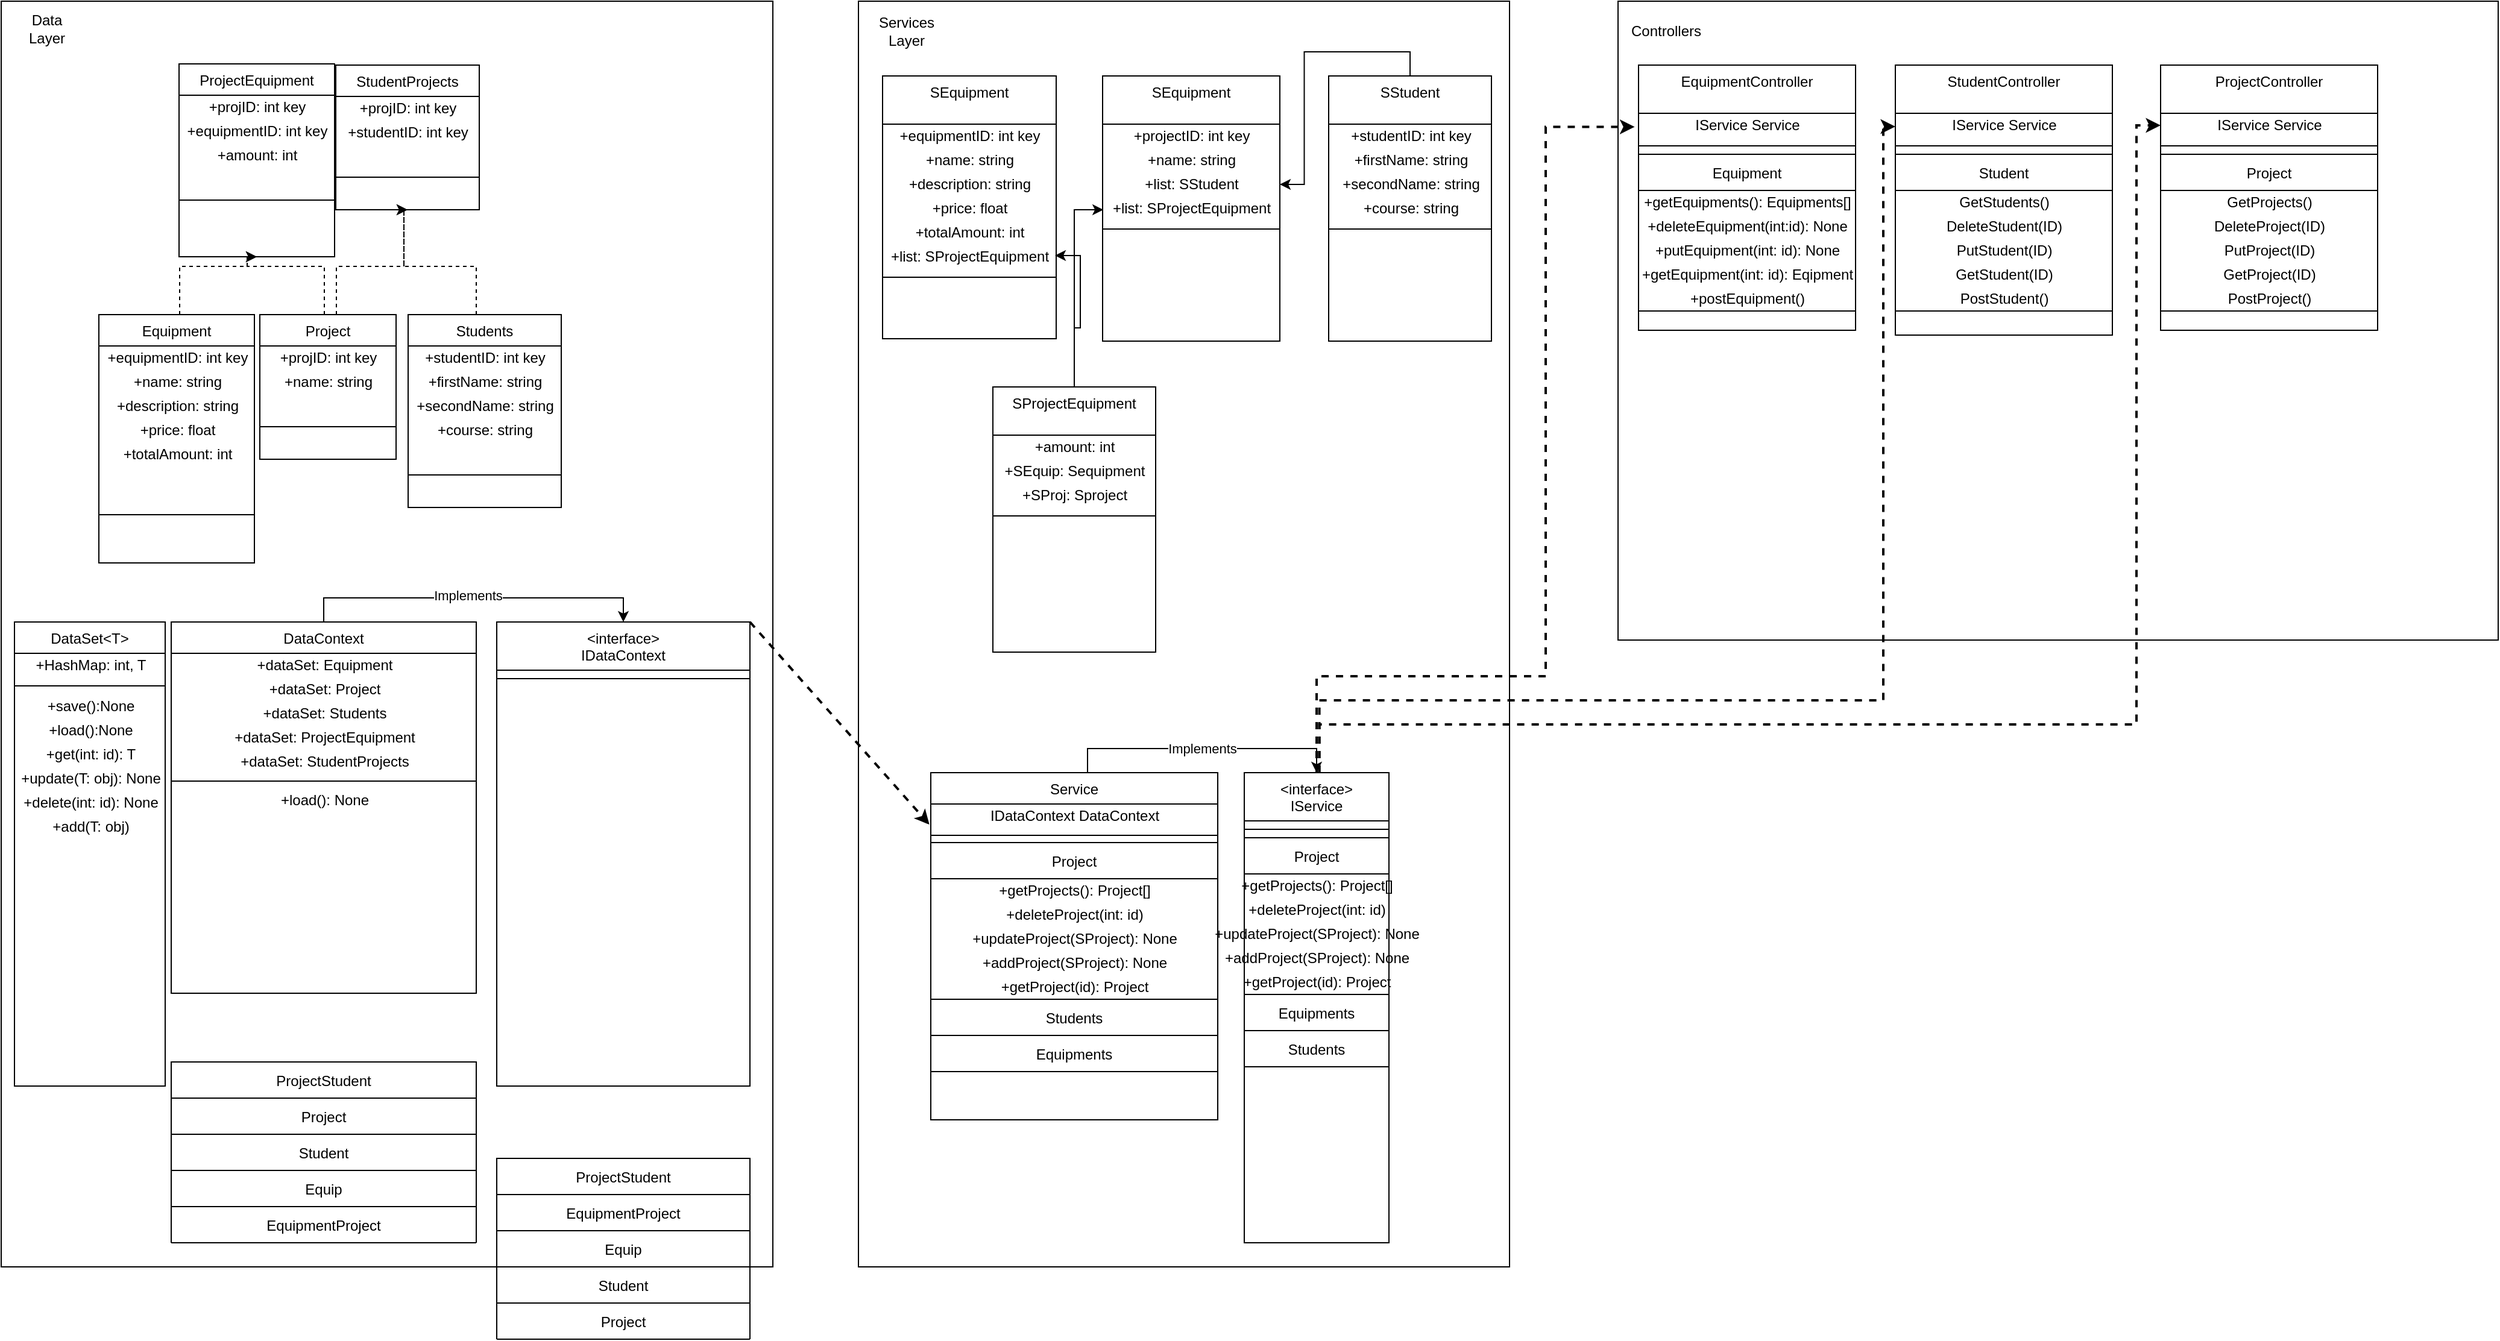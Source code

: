 <mxfile version="18.1.3" type="device" pages="2"><diagram id="C5RBs43oDa-KdzZeNtuy" name="room"><mxGraphModel dx="2500" dy="934" grid="1" gridSize="10" guides="1" tooltips="1" connect="1" arrows="1" fold="1" page="1" pageScale="1" pageWidth="827" pageHeight="1169" math="0" shadow="0"><root><mxCell id="WIyWlLk6GJQsqaUBKTNV-0"/><mxCell id="WIyWlLk6GJQsqaUBKTNV-1" parent="WIyWlLk6GJQsqaUBKTNV-0"/><mxCell id="AAOnlwX8ddOCi0WiyvdL-160" value="" style="rounded=0;whiteSpace=wrap;html=1;verticalAlign=middle;" parent="WIyWlLk6GJQsqaUBKTNV-1" vertex="1"><mxGeometry x="690" y="70" width="730" height="530" as="geometry"/></mxCell><mxCell id="AAOnlwX8ddOCi0WiyvdL-49" value="" style="rounded=0;whiteSpace=wrap;html=1;verticalAlign=middle;" parent="WIyWlLk6GJQsqaUBKTNV-1" vertex="1"><mxGeometry x="60" y="70" width="540" height="1050" as="geometry"/></mxCell><mxCell id="AAOnlwX8ddOCi0WiyvdL-43" value="" style="rounded=0;whiteSpace=wrap;html=1;verticalAlign=middle;" parent="WIyWlLk6GJQsqaUBKTNV-1" vertex="1"><mxGeometry x="-651" y="70" width="640" height="1050" as="geometry"/></mxCell><mxCell id="AAOnlwX8ddOCi0WiyvdL-40" style="edgeStyle=orthogonalEdgeStyle;rounded=0;orthogonalLoop=1;jettySize=auto;html=1;entryX=0.5;entryY=1;entryDx=0;entryDy=0;dashed=1;" parent="WIyWlLk6GJQsqaUBKTNV-1" source="8yczCl3Rqg9IlkvbI9u--34" target="AAOnlwX8ddOCi0WiyvdL-30" edge="1"><mxGeometry relative="1" as="geometry"><mxPoint x="-440" y="270" as="targetPoint"/><Array as="points"><mxPoint x="-383" y="290"/><mxPoint x="-447" y="290"/></Array></mxGeometry></mxCell><mxCell id="AAOnlwX8ddOCi0WiyvdL-41" style="edgeStyle=orthogonalEdgeStyle;rounded=0;orthogonalLoop=1;jettySize=auto;html=1;entryX=0.5;entryY=1;entryDx=0;entryDy=0;dashed=1;" parent="WIyWlLk6GJQsqaUBKTNV-1" source="8yczCl3Rqg9IlkvbI9u--34" target="AAOnlwX8ddOCi0WiyvdL-34" edge="1"><mxGeometry relative="1" as="geometry"><Array as="points"><mxPoint x="-373" y="290"/><mxPoint x="-317" y="290"/></Array></mxGeometry></mxCell><mxCell id="8yczCl3Rqg9IlkvbI9u--34" value="Project" style="swimlane;fontStyle=0;align=center;verticalAlign=top;childLayout=stackLayout;horizontal=1;startSize=26;horizontalStack=0;resizeParent=1;resizeLast=0;collapsible=1;marginBottom=0;rounded=0;shadow=0;strokeWidth=1;" parent="WIyWlLk6GJQsqaUBKTNV-1" vertex="1"><mxGeometry x="-436.5" y="330" width="113" height="120" as="geometry"><mxRectangle x="508" y="120" width="160" height="26" as="alternateBounds"/></mxGeometry></mxCell><mxCell id="AAOnlwX8ddOCi0WiyvdL-23" value="+projID: int key" style="text;html=1;align=center;verticalAlign=middle;resizable=0;points=[];autosize=1;strokeColor=none;fillColor=none;" parent="8yczCl3Rqg9IlkvbI9u--34" vertex="1"><mxGeometry y="26" width="113" height="20" as="geometry"/></mxCell><mxCell id="AAOnlwX8ddOCi0WiyvdL-24" value="+name: string" style="text;html=1;align=center;verticalAlign=middle;resizable=0;points=[];autosize=1;strokeColor=none;fillColor=none;" parent="8yczCl3Rqg9IlkvbI9u--34" vertex="1"><mxGeometry y="46" width="113" height="20" as="geometry"/></mxCell><mxCell id="8yczCl3Rqg9IlkvbI9u--36" value="" style="line;html=1;strokeWidth=1;align=left;verticalAlign=middle;spacingTop=-1;spacingLeft=3;spacingRight=3;rotatable=0;labelPosition=right;points=[];portConstraint=eastwest;" parent="8yczCl3Rqg9IlkvbI9u--34" vertex="1"><mxGeometry y="66" width="113" height="54" as="geometry"/></mxCell><mxCell id="AAOnlwX8ddOCi0WiyvdL-42" style="edgeStyle=orthogonalEdgeStyle;rounded=0;orthogonalLoop=1;jettySize=auto;html=1;entryX=0.5;entryY=1;entryDx=0;entryDy=0;dashed=1;" parent="WIyWlLk6GJQsqaUBKTNV-1" source="8yczCl3Rqg9IlkvbI9u--39" target="AAOnlwX8ddOCi0WiyvdL-34" edge="1"><mxGeometry relative="1" as="geometry"><Array as="points"><mxPoint x="-257" y="290"/><mxPoint x="-317" y="290"/></Array></mxGeometry></mxCell><mxCell id="8yczCl3Rqg9IlkvbI9u--39" value="Students" style="swimlane;fontStyle=0;align=center;verticalAlign=top;childLayout=stackLayout;horizontal=1;startSize=26;horizontalStack=0;resizeParent=1;resizeLast=0;collapsible=1;marginBottom=0;rounded=0;shadow=0;strokeWidth=1;" parent="WIyWlLk6GJQsqaUBKTNV-1" vertex="1"><mxGeometry x="-313.5" y="330" width="127" height="160" as="geometry"><mxRectangle x="508" y="120" width="160" height="26" as="alternateBounds"/></mxGeometry></mxCell><mxCell id="AAOnlwX8ddOCi0WiyvdL-27" value="+studentID: int key" style="text;html=1;align=center;verticalAlign=middle;resizable=0;points=[];autosize=1;strokeColor=none;fillColor=none;" parent="8yczCl3Rqg9IlkvbI9u--39" vertex="1"><mxGeometry y="26" width="127" height="20" as="geometry"/></mxCell><mxCell id="AAOnlwX8ddOCi0WiyvdL-26" value="+firstName: string" style="text;html=1;align=center;verticalAlign=middle;resizable=0;points=[];autosize=1;strokeColor=none;fillColor=none;" parent="8yczCl3Rqg9IlkvbI9u--39" vertex="1"><mxGeometry y="46" width="127" height="20" as="geometry"/></mxCell><mxCell id="AAOnlwX8ddOCi0WiyvdL-28" value="+secondName: string" style="text;html=1;align=center;verticalAlign=middle;resizable=0;points=[];autosize=1;strokeColor=none;fillColor=none;" parent="8yczCl3Rqg9IlkvbI9u--39" vertex="1"><mxGeometry y="66" width="127" height="20" as="geometry"/></mxCell><mxCell id="AAOnlwX8ddOCi0WiyvdL-29" value="+course: string" style="text;html=1;align=center;verticalAlign=middle;resizable=0;points=[];autosize=1;strokeColor=none;fillColor=none;" parent="8yczCl3Rqg9IlkvbI9u--39" vertex="1"><mxGeometry y="86" width="127" height="20" as="geometry"/></mxCell><mxCell id="8yczCl3Rqg9IlkvbI9u--41" value="" style="line;html=1;strokeWidth=1;align=left;verticalAlign=middle;spacingTop=-1;spacingLeft=3;spacingRight=3;rotatable=0;labelPosition=right;points=[];portConstraint=eastwest;" parent="8yczCl3Rqg9IlkvbI9u--39" vertex="1"><mxGeometry y="106" width="127" height="54" as="geometry"/></mxCell><mxCell id="AAOnlwX8ddOCi0WiyvdL-39" style="edgeStyle=orthogonalEdgeStyle;rounded=0;orthogonalLoop=1;jettySize=auto;html=1;entryX=0.5;entryY=1;entryDx=0;entryDy=0;dashed=1;" parent="WIyWlLk6GJQsqaUBKTNV-1" source="8yczCl3Rqg9IlkvbI9u--47" target="AAOnlwX8ddOCi0WiyvdL-30" edge="1"><mxGeometry relative="1" as="geometry"><Array as="points"><mxPoint x="-503" y="290"/><mxPoint x="-447" y="290"/></Array></mxGeometry></mxCell><mxCell id="8yczCl3Rqg9IlkvbI9u--47" value="Equipment" style="swimlane;fontStyle=0;align=center;verticalAlign=top;childLayout=stackLayout;horizontal=1;startSize=26;horizontalStack=0;resizeParent=1;resizeLast=0;collapsible=1;marginBottom=0;rounded=0;shadow=0;strokeWidth=1;" parent="WIyWlLk6GJQsqaUBKTNV-1" vertex="1"><mxGeometry x="-570" y="330" width="129" height="206" as="geometry"><mxRectangle x="508" y="120" width="160" height="26" as="alternateBounds"/></mxGeometry></mxCell><mxCell id="AAOnlwX8ddOCi0WiyvdL-17" value="+equipmentID: int key" style="text;html=1;align=center;verticalAlign=middle;resizable=0;points=[];autosize=1;strokeColor=none;fillColor=none;" parent="8yczCl3Rqg9IlkvbI9u--47" vertex="1"><mxGeometry y="26" width="129" height="20" as="geometry"/></mxCell><mxCell id="AAOnlwX8ddOCi0WiyvdL-18" value="+name: string" style="text;html=1;align=center;verticalAlign=middle;resizable=0;points=[];autosize=1;strokeColor=none;fillColor=none;" parent="8yczCl3Rqg9IlkvbI9u--47" vertex="1"><mxGeometry y="46" width="129" height="20" as="geometry"/></mxCell><mxCell id="AAOnlwX8ddOCi0WiyvdL-19" value="+description: string" style="text;html=1;align=center;verticalAlign=middle;resizable=0;points=[];autosize=1;strokeColor=none;fillColor=none;" parent="8yczCl3Rqg9IlkvbI9u--47" vertex="1"><mxGeometry y="66" width="129" height="20" as="geometry"/></mxCell><mxCell id="AAOnlwX8ddOCi0WiyvdL-20" value="+price: float" style="text;html=1;align=center;verticalAlign=middle;resizable=0;points=[];autosize=1;strokeColor=none;fillColor=none;" parent="8yczCl3Rqg9IlkvbI9u--47" vertex="1"><mxGeometry y="86" width="129" height="20" as="geometry"/></mxCell><mxCell id="AAOnlwX8ddOCi0WiyvdL-21" value="+totalAmount: int" style="text;html=1;align=center;verticalAlign=middle;resizable=0;points=[];autosize=1;strokeColor=none;fillColor=none;" parent="8yczCl3Rqg9IlkvbI9u--47" vertex="1"><mxGeometry y="106" width="129" height="20" as="geometry"/></mxCell><mxCell id="8yczCl3Rqg9IlkvbI9u--49" value="" style="line;html=1;strokeWidth=1;align=left;verticalAlign=middle;spacingTop=-1;spacingLeft=3;spacingRight=3;rotatable=0;labelPosition=right;points=[];portConstraint=eastwest;" parent="8yczCl3Rqg9IlkvbI9u--47" vertex="1"><mxGeometry y="126" width="129" height="80" as="geometry"/></mxCell><mxCell id="AAOnlwX8ddOCi0WiyvdL-30" value="ProjectEquipment" style="swimlane;fontStyle=0;align=center;verticalAlign=top;childLayout=stackLayout;horizontal=1;startSize=26;horizontalStack=0;resizeParent=1;resizeLast=0;collapsible=1;marginBottom=0;rounded=0;shadow=0;strokeWidth=1;" parent="WIyWlLk6GJQsqaUBKTNV-1" vertex="1"><mxGeometry x="-503.5" y="122" width="129" height="160" as="geometry"><mxRectangle x="508" y="120" width="160" height="26" as="alternateBounds"/></mxGeometry></mxCell><mxCell id="AAOnlwX8ddOCi0WiyvdL-31" value="+projID: int key" style="text;html=1;align=center;verticalAlign=middle;resizable=0;points=[];autosize=1;strokeColor=none;fillColor=none;" parent="AAOnlwX8ddOCi0WiyvdL-30" vertex="1"><mxGeometry y="26" width="129" height="20" as="geometry"/></mxCell><mxCell id="AAOnlwX8ddOCi0WiyvdL-32" value="+equipmentID: int key" style="text;html=1;align=center;verticalAlign=middle;resizable=0;points=[];autosize=1;strokeColor=none;fillColor=none;" parent="AAOnlwX8ddOCi0WiyvdL-30" vertex="1"><mxGeometry y="46" width="129" height="20" as="geometry"/></mxCell><mxCell id="AAOnlwX8ddOCi0WiyvdL-38" value="+amount: int" style="text;html=1;align=center;verticalAlign=middle;resizable=0;points=[];autosize=1;strokeColor=none;fillColor=none;" parent="AAOnlwX8ddOCi0WiyvdL-30" vertex="1"><mxGeometry y="66" width="129" height="20" as="geometry"/></mxCell><mxCell id="AAOnlwX8ddOCi0WiyvdL-33" value="" style="line;html=1;strokeWidth=1;align=left;verticalAlign=middle;spacingTop=-1;spacingLeft=3;spacingRight=3;rotatable=0;labelPosition=right;points=[];portConstraint=eastwest;" parent="AAOnlwX8ddOCi0WiyvdL-30" vertex="1"><mxGeometry y="86" width="129" height="54" as="geometry"/></mxCell><mxCell id="AAOnlwX8ddOCi0WiyvdL-34" value="StudentProjects" style="swimlane;fontStyle=0;align=center;verticalAlign=top;childLayout=stackLayout;horizontal=1;startSize=26;horizontalStack=0;resizeParent=1;resizeLast=0;collapsible=1;marginBottom=0;rounded=0;shadow=0;strokeWidth=1;" parent="WIyWlLk6GJQsqaUBKTNV-1" vertex="1"><mxGeometry x="-373.5" y="123" width="119" height="120" as="geometry"><mxRectangle x="508" y="120" width="160" height="26" as="alternateBounds"/></mxGeometry></mxCell><mxCell id="AAOnlwX8ddOCi0WiyvdL-35" value="+projID: int key" style="text;html=1;align=center;verticalAlign=middle;resizable=0;points=[];autosize=1;strokeColor=none;fillColor=none;" parent="AAOnlwX8ddOCi0WiyvdL-34" vertex="1"><mxGeometry y="26" width="119" height="20" as="geometry"/></mxCell><mxCell id="AAOnlwX8ddOCi0WiyvdL-36" value="+studentID: int key" style="text;html=1;align=center;verticalAlign=middle;resizable=0;points=[];autosize=1;strokeColor=none;fillColor=none;" parent="AAOnlwX8ddOCi0WiyvdL-34" vertex="1"><mxGeometry y="46" width="119" height="20" as="geometry"/></mxCell><mxCell id="AAOnlwX8ddOCi0WiyvdL-37" value="" style="line;html=1;strokeWidth=1;align=left;verticalAlign=middle;spacingTop=-1;spacingLeft=3;spacingRight=3;rotatable=0;labelPosition=right;points=[];portConstraint=eastwest;" parent="AAOnlwX8ddOCi0WiyvdL-34" vertex="1"><mxGeometry y="66" width="119" height="54" as="geometry"/></mxCell><mxCell id="AAOnlwX8ddOCi0WiyvdL-44" value="Data&lt;br&gt;Layer" style="text;html=1;strokeColor=none;fillColor=none;align=center;verticalAlign=middle;whiteSpace=wrap;rounded=0;" parent="WIyWlLk6GJQsqaUBKTNV-1" vertex="1"><mxGeometry x="-643.5" y="78" width="60" height="30" as="geometry"/></mxCell><mxCell id="AAOnlwX8ddOCi0WiyvdL-50" value="Services&lt;br&gt;Layer" style="text;html=1;strokeColor=none;fillColor=none;align=center;verticalAlign=middle;whiteSpace=wrap;rounded=0;" parent="WIyWlLk6GJQsqaUBKTNV-1" vertex="1"><mxGeometry x="70" y="80" width="60" height="30" as="geometry"/></mxCell><mxCell id="AAOnlwX8ddOCi0WiyvdL-179" style="edgeStyle=orthogonalEdgeStyle;rounded=0;orthogonalLoop=1;jettySize=auto;html=1;entryX=0.5;entryY=0;entryDx=0;entryDy=0;exitX=0.5;exitY=0;exitDx=0;exitDy=0;" parent="WIyWlLk6GJQsqaUBKTNV-1" source="AAOnlwX8ddOCi0WiyvdL-56" target="AAOnlwX8ddOCi0WiyvdL-65" edge="1"><mxGeometry relative="1" as="geometry"/></mxCell><mxCell id="AAOnlwX8ddOCi0WiyvdL-209" value="Implements" style="edgeLabel;html=1;align=center;verticalAlign=middle;resizable=0;points=[];" parent="AAOnlwX8ddOCi0WiyvdL-179" vertex="1" connectable="0"><mxGeometry x="0.154" y="3" relative="1" as="geometry"><mxPoint x="-27" y="1" as="offset"/></mxGeometry></mxCell><mxCell id="AAOnlwX8ddOCi0WiyvdL-56" value="DataContext" style="swimlane;fontStyle=0;align=center;verticalAlign=top;childLayout=stackLayout;horizontal=1;startSize=26;horizontalStack=0;resizeParent=1;resizeLast=0;collapsible=1;marginBottom=0;rounded=0;shadow=0;strokeWidth=1;" parent="WIyWlLk6GJQsqaUBKTNV-1" vertex="1"><mxGeometry x="-510" y="585" width="253" height="308" as="geometry"><mxRectangle x="508" y="120" width="160" height="26" as="alternateBounds"/></mxGeometry></mxCell><mxCell id="AAOnlwX8ddOCi0WiyvdL-57" value="+dataSet: Equipment" style="text;html=1;align=center;verticalAlign=middle;resizable=0;points=[];autosize=1;strokeColor=none;fillColor=none;" parent="AAOnlwX8ddOCi0WiyvdL-56" vertex="1"><mxGeometry y="26" width="253" height="20" as="geometry"/></mxCell><mxCell id="AAOnlwX8ddOCi0WiyvdL-58" value="+dataSet: Project" style="text;html=1;align=center;verticalAlign=middle;resizable=0;points=[];autosize=1;strokeColor=none;fillColor=none;" parent="AAOnlwX8ddOCi0WiyvdL-56" vertex="1"><mxGeometry y="46" width="253" height="20" as="geometry"/></mxCell><mxCell id="AAOnlwX8ddOCi0WiyvdL-59" value="+dataSet: Students" style="text;html=1;align=center;verticalAlign=middle;resizable=0;points=[];autosize=1;strokeColor=none;fillColor=none;" parent="AAOnlwX8ddOCi0WiyvdL-56" vertex="1"><mxGeometry y="66" width="253" height="20" as="geometry"/></mxCell><mxCell id="AAOnlwX8ddOCi0WiyvdL-60" value="+dataSet: ProjectEquipment" style="text;html=1;align=center;verticalAlign=middle;resizable=0;points=[];autosize=1;strokeColor=none;fillColor=none;" parent="AAOnlwX8ddOCi0WiyvdL-56" vertex="1"><mxGeometry y="86" width="253" height="20" as="geometry"/></mxCell><mxCell id="AAOnlwX8ddOCi0WiyvdL-61" value="+dataSet: StudentProjects" style="text;html=1;align=center;verticalAlign=middle;resizable=0;points=[];autosize=1;strokeColor=none;fillColor=none;" parent="AAOnlwX8ddOCi0WiyvdL-56" vertex="1"><mxGeometry y="106" width="253" height="20" as="geometry"/></mxCell><mxCell id="AAOnlwX8ddOCi0WiyvdL-63" value="" style="line;html=1;strokeWidth=1;align=left;verticalAlign=middle;spacingTop=-1;spacingLeft=3;spacingRight=3;rotatable=0;labelPosition=right;points=[];portConstraint=eastwest;" parent="AAOnlwX8ddOCi0WiyvdL-56" vertex="1"><mxGeometry y="126" width="253" height="12" as="geometry"/></mxCell><mxCell id="AAOnlwX8ddOCi0WiyvdL-62" value="+load(): None" style="text;html=1;align=center;verticalAlign=middle;resizable=0;points=[];autosize=1;strokeColor=none;fillColor=none;" parent="AAOnlwX8ddOCi0WiyvdL-56" vertex="1"><mxGeometry y="138" width="253" height="20" as="geometry"/></mxCell><mxCell id="AAOnlwX8ddOCi0WiyvdL-65" value="&lt;interface&gt;&#10;IDataContext" style="swimlane;fontStyle=0;align=center;verticalAlign=top;childLayout=stackLayout;horizontal=1;startSize=40;horizontalStack=0;resizeParent=1;resizeLast=0;collapsible=1;marginBottom=0;rounded=0;shadow=0;strokeWidth=1;" parent="WIyWlLk6GJQsqaUBKTNV-1" vertex="1"><mxGeometry x="-240" y="585" width="210" height="385" as="geometry"><mxRectangle x="508" y="120" width="160" height="26" as="alternateBounds"/></mxGeometry></mxCell><mxCell id="AAOnlwX8ddOCi0WiyvdL-72" value="" style="line;html=1;strokeWidth=1;align=left;verticalAlign=middle;spacingTop=-1;spacingLeft=3;spacingRight=3;rotatable=0;labelPosition=right;points=[];portConstraint=eastwest;" parent="AAOnlwX8ddOCi0WiyvdL-65" vertex="1"><mxGeometry y="40" width="210" height="14" as="geometry"/></mxCell><mxCell id="AAOnlwX8ddOCi0WiyvdL-173" value="Implements" style="edgeStyle=orthogonalEdgeStyle;rounded=0;orthogonalLoop=1;jettySize=auto;html=1;entryX=0.5;entryY=0;entryDx=0;entryDy=0;" parent="WIyWlLk6GJQsqaUBKTNV-1" source="AAOnlwX8ddOCi0WiyvdL-88" target="AAOnlwX8ddOCi0WiyvdL-147" edge="1"><mxGeometry relative="1" as="geometry"><Array as="points"><mxPoint x="250" y="690"/><mxPoint x="440" y="690"/></Array></mxGeometry></mxCell><mxCell id="AAOnlwX8ddOCi0WiyvdL-88" value="Service" style="swimlane;fontStyle=0;align=center;verticalAlign=top;childLayout=stackLayout;horizontal=1;startSize=26;horizontalStack=0;resizeParent=1;resizeLast=0;collapsible=1;marginBottom=0;rounded=0;shadow=0;strokeWidth=1;" parent="WIyWlLk6GJQsqaUBKTNV-1" vertex="1"><mxGeometry x="120" y="710" width="238" height="288" as="geometry"><mxRectangle x="440" y="350" width="160" height="26" as="alternateBounds"/></mxGeometry></mxCell><mxCell id="AAOnlwX8ddOCi0WiyvdL-103" value="IDataContext DataContext" style="text;html=1;align=center;verticalAlign=middle;resizable=0;points=[];autosize=1;strokeColor=none;fillColor=none;" parent="AAOnlwX8ddOCi0WiyvdL-88" vertex="1"><mxGeometry y="26" width="238" height="20" as="geometry"/></mxCell><mxCell id="AAOnlwX8ddOCi0WiyvdL-94" value="" style="line;html=1;strokeWidth=1;align=left;verticalAlign=middle;spacingTop=-1;spacingLeft=3;spacingRight=3;rotatable=0;labelPosition=right;points=[];portConstraint=eastwest;" parent="AAOnlwX8ddOCi0WiyvdL-88" vertex="1"><mxGeometry y="46" width="238" height="12" as="geometry"/></mxCell><mxCell id="bc-75d-JjncNlx3u_qNo-72" value="Project" style="swimlane;fontStyle=0;childLayout=stackLayout;horizontal=1;startSize=30;horizontalStack=0;resizeParent=1;resizeParentMax=0;resizeLast=0;collapsible=1;marginBottom=0;" vertex="1" parent="AAOnlwX8ddOCi0WiyvdL-88"><mxGeometry y="58" width="238" height="130" as="geometry"><mxRectangle y="58" width="238" height="30" as="alternateBounds"/></mxGeometry></mxCell><mxCell id="bc-75d-JjncNlx3u_qNo-56" value="+getProjects(): Project[]" style="text;html=1;align=center;verticalAlign=middle;resizable=0;points=[];autosize=1;strokeColor=none;fillColor=none;" vertex="1" parent="bc-75d-JjncNlx3u_qNo-72"><mxGeometry y="30" width="238" height="20" as="geometry"/></mxCell><mxCell id="bc-75d-JjncNlx3u_qNo-61" value="+deleteProject(int: id)" style="text;html=1;align=center;verticalAlign=middle;resizable=0;points=[];autosize=1;strokeColor=none;fillColor=none;" vertex="1" parent="bc-75d-JjncNlx3u_qNo-72"><mxGeometry y="50" width="238" height="20" as="geometry"/></mxCell><mxCell id="bc-75d-JjncNlx3u_qNo-60" value="+updateProject(SProject): None" style="text;html=1;align=center;verticalAlign=middle;resizable=0;points=[];autosize=1;strokeColor=none;fillColor=none;" vertex="1" parent="bc-75d-JjncNlx3u_qNo-72"><mxGeometry y="70" width="238" height="20" as="geometry"/></mxCell><mxCell id="bc-75d-JjncNlx3u_qNo-59" value="+addProject(SProject): None" style="text;html=1;align=center;verticalAlign=middle;resizable=0;points=[];autosize=1;strokeColor=none;fillColor=none;" vertex="1" parent="bc-75d-JjncNlx3u_qNo-72"><mxGeometry y="90" width="238" height="20" as="geometry"/></mxCell><mxCell id="bc-75d-JjncNlx3u_qNo-57" value="+getProject(id): Project" style="text;html=1;align=center;verticalAlign=middle;resizable=0;points=[];autosize=1;strokeColor=none;fillColor=none;" vertex="1" parent="bc-75d-JjncNlx3u_qNo-72"><mxGeometry y="110" width="238" height="20" as="geometry"/></mxCell><mxCell id="bc-75d-JjncNlx3u_qNo-84" value="Students" style="swimlane;fontStyle=0;childLayout=stackLayout;horizontal=1;startSize=30;horizontalStack=0;resizeParent=1;resizeParentMax=0;resizeLast=0;collapsible=1;marginBottom=0;" vertex="1" collapsed="1" parent="AAOnlwX8ddOCi0WiyvdL-88"><mxGeometry y="188" width="238" height="30" as="geometry"><mxRectangle y="88" width="238" height="130" as="alternateBounds"/></mxGeometry></mxCell><mxCell id="bc-75d-JjncNlx3u_qNo-85" value="GetStudents()" style="text;html=1;align=center;verticalAlign=middle;resizable=0;points=[];autosize=1;strokeColor=none;fillColor=none;" vertex="1" parent="bc-75d-JjncNlx3u_qNo-84"><mxGeometry y="30" width="238" height="20" as="geometry"/></mxCell><mxCell id="bc-75d-JjncNlx3u_qNo-86" value="DeleteStudent(id)" style="text;html=1;align=center;verticalAlign=middle;resizable=0;points=[];autosize=1;strokeColor=none;fillColor=none;" vertex="1" parent="bc-75d-JjncNlx3u_qNo-84"><mxGeometry y="50" width="238" height="20" as="geometry"/></mxCell><mxCell id="bc-75d-JjncNlx3u_qNo-87" value="UpdateStudent(SStudent)" style="text;html=1;align=center;verticalAlign=middle;resizable=0;points=[];autosize=1;strokeColor=none;fillColor=none;" vertex="1" parent="bc-75d-JjncNlx3u_qNo-84"><mxGeometry y="70" width="238" height="20" as="geometry"/></mxCell><mxCell id="bc-75d-JjncNlx3u_qNo-88" value="AddStudent(SStudent)" style="text;html=1;align=center;verticalAlign=middle;resizable=0;points=[];autosize=1;strokeColor=none;fillColor=none;" vertex="1" parent="bc-75d-JjncNlx3u_qNo-84"><mxGeometry y="90" width="238" height="20" as="geometry"/></mxCell><mxCell id="bc-75d-JjncNlx3u_qNo-89" value="GetStudent(id)" style="text;html=1;align=center;verticalAlign=middle;resizable=0;points=[];autosize=1;strokeColor=none;fillColor=none;" vertex="1" parent="bc-75d-JjncNlx3u_qNo-84"><mxGeometry y="110" width="238" height="20" as="geometry"/></mxCell><mxCell id="bc-75d-JjncNlx3u_qNo-78" value="Equipments" style="swimlane;fontStyle=0;childLayout=stackLayout;horizontal=1;startSize=30;horizontalStack=0;resizeParent=1;resizeParentMax=0;resizeLast=0;collapsible=1;marginBottom=0;" vertex="1" collapsed="1" parent="AAOnlwX8ddOCi0WiyvdL-88"><mxGeometry y="218" width="238" height="30" as="geometry"><mxRectangle y="118" width="238" height="130" as="alternateBounds"/></mxGeometry></mxCell><mxCell id="bc-75d-JjncNlx3u_qNo-79" value="GetEquipments()" style="text;html=1;align=center;verticalAlign=middle;resizable=0;points=[];autosize=1;strokeColor=none;fillColor=none;" vertex="1" parent="bc-75d-JjncNlx3u_qNo-78"><mxGeometry y="30" width="238" height="20" as="geometry"/></mxCell><mxCell id="bc-75d-JjncNlx3u_qNo-80" value="DeleteEquipment(id)" style="text;html=1;align=center;verticalAlign=middle;resizable=0;points=[];autosize=1;strokeColor=none;fillColor=none;" vertex="1" parent="bc-75d-JjncNlx3u_qNo-78"><mxGeometry y="50" width="238" height="20" as="geometry"/></mxCell><mxCell id="bc-75d-JjncNlx3u_qNo-81" value="UpdateEquipment(SEquipment)" style="text;html=1;align=center;verticalAlign=middle;resizable=0;points=[];autosize=1;strokeColor=none;fillColor=none;" vertex="1" parent="bc-75d-JjncNlx3u_qNo-78"><mxGeometry y="70" width="238" height="20" as="geometry"/></mxCell><mxCell id="bc-75d-JjncNlx3u_qNo-82" value="AddEquipment(SEquipment)" style="text;html=1;align=center;verticalAlign=middle;resizable=0;points=[];autosize=1;strokeColor=none;fillColor=none;" vertex="1" parent="bc-75d-JjncNlx3u_qNo-78"><mxGeometry y="90" width="238" height="20" as="geometry"/></mxCell><mxCell id="bc-75d-JjncNlx3u_qNo-83" value="GetEquipment(id)" style="text;html=1;align=center;verticalAlign=middle;resizable=0;points=[];autosize=1;strokeColor=none;fillColor=none;" vertex="1" parent="bc-75d-JjncNlx3u_qNo-78"><mxGeometry y="110" width="238" height="20" as="geometry"/></mxCell><mxCell id="bc-75d-JjncNlx3u_qNo-147" style="edgeStyle=orthogonalEdgeStyle;rounded=0;orthogonalLoop=1;jettySize=auto;html=1;entryX=-0.018;entryY=0.562;entryDx=0;entryDy=0;entryPerimeter=0;dashed=1;strokeWidth=2;exitX=0.5;exitY=0;exitDx=0;exitDy=0;" edge="1" parent="WIyWlLk6GJQsqaUBKTNV-1" source="AAOnlwX8ddOCi0WiyvdL-147" target="bc-75d-JjncNlx3u_qNo-64"><mxGeometry relative="1" as="geometry"><Array as="points"><mxPoint x="440" y="630"/><mxPoint x="630" y="630"/><mxPoint x="630" y="174"/></Array></mxGeometry></mxCell><mxCell id="AAOnlwX8ddOCi0WiyvdL-147" value="&lt;interface&gt;&#10;IService&#10;" style="swimlane;fontStyle=0;align=center;verticalAlign=top;childLayout=stackLayout;horizontal=1;startSize=40;horizontalStack=0;resizeParent=1;resizeLast=0;collapsible=1;marginBottom=0;rounded=0;shadow=0;strokeWidth=1;" parent="WIyWlLk6GJQsqaUBKTNV-1" vertex="1"><mxGeometry x="380" y="710" width="120" height="390" as="geometry"><mxRectangle x="508" y="120" width="160" height="26" as="alternateBounds"/></mxGeometry></mxCell><mxCell id="AAOnlwX8ddOCi0WiyvdL-148" value="" style="line;html=1;strokeWidth=1;align=left;verticalAlign=middle;spacingTop=-1;spacingLeft=3;spacingRight=3;rotatable=0;labelPosition=right;points=[];portConstraint=eastwest;" parent="AAOnlwX8ddOCi0WiyvdL-147" vertex="1"><mxGeometry y="40" width="120" height="14" as="geometry"/></mxCell><mxCell id="bc-75d-JjncNlx3u_qNo-187" value="Project" style="swimlane;fontStyle=0;childLayout=stackLayout;horizontal=1;startSize=30;horizontalStack=0;resizeParent=1;resizeParentMax=0;resizeLast=0;collapsible=1;marginBottom=0;" vertex="1" parent="AAOnlwX8ddOCi0WiyvdL-147"><mxGeometry y="54" width="120" height="130" as="geometry"><mxRectangle y="58" width="238" height="30" as="alternateBounds"/></mxGeometry></mxCell><mxCell id="bc-75d-JjncNlx3u_qNo-188" value="+getProjects(): Project[]" style="text;html=1;align=center;verticalAlign=middle;resizable=0;points=[];autosize=1;strokeColor=none;fillColor=none;" vertex="1" parent="bc-75d-JjncNlx3u_qNo-187"><mxGeometry y="30" width="120" height="20" as="geometry"/></mxCell><mxCell id="bc-75d-JjncNlx3u_qNo-189" value="+deleteProject(int: id)" style="text;html=1;align=center;verticalAlign=middle;resizable=0;points=[];autosize=1;strokeColor=none;fillColor=none;" vertex="1" parent="bc-75d-JjncNlx3u_qNo-187"><mxGeometry y="50" width="120" height="20" as="geometry"/></mxCell><mxCell id="bc-75d-JjncNlx3u_qNo-190" value="+updateProject(SProject): None" style="text;html=1;align=center;verticalAlign=middle;resizable=0;points=[];autosize=1;strokeColor=none;fillColor=none;" vertex="1" parent="bc-75d-JjncNlx3u_qNo-187"><mxGeometry y="70" width="120" height="20" as="geometry"/></mxCell><mxCell id="bc-75d-JjncNlx3u_qNo-191" value="+addProject(SProject): None" style="text;html=1;align=center;verticalAlign=middle;resizable=0;points=[];autosize=1;strokeColor=none;fillColor=none;" vertex="1" parent="bc-75d-JjncNlx3u_qNo-187"><mxGeometry y="90" width="120" height="20" as="geometry"/></mxCell><mxCell id="bc-75d-JjncNlx3u_qNo-192" value="+getProject(id): Project" style="text;html=1;align=center;verticalAlign=middle;resizable=0;points=[];autosize=1;strokeColor=none;fillColor=none;" vertex="1" parent="bc-75d-JjncNlx3u_qNo-187"><mxGeometry y="110" width="120" height="20" as="geometry"/></mxCell><mxCell id="bc-75d-JjncNlx3u_qNo-163" value="Equipments" style="swimlane;fontStyle=0;childLayout=stackLayout;horizontal=1;startSize=30;horizontalStack=0;resizeParent=1;resizeParentMax=0;resizeLast=0;collapsible=1;marginBottom=0;" vertex="1" collapsed="1" parent="AAOnlwX8ddOCi0WiyvdL-147"><mxGeometry y="184" width="120" height="30" as="geometry"><mxRectangle y="118" width="238" height="130" as="alternateBounds"/></mxGeometry></mxCell><mxCell id="bc-75d-JjncNlx3u_qNo-164" value="GetEquipments()" style="text;html=1;align=center;verticalAlign=middle;resizable=0;points=[];autosize=1;strokeColor=none;fillColor=none;" vertex="1" parent="bc-75d-JjncNlx3u_qNo-163"><mxGeometry y="30" width="238" height="20" as="geometry"/></mxCell><mxCell id="bc-75d-JjncNlx3u_qNo-165" value="DeleteEquipment(id)" style="text;html=1;align=center;verticalAlign=middle;resizable=0;points=[];autosize=1;strokeColor=none;fillColor=none;" vertex="1" parent="bc-75d-JjncNlx3u_qNo-163"><mxGeometry y="50" width="238" height="20" as="geometry"/></mxCell><mxCell id="bc-75d-JjncNlx3u_qNo-166" value="UpdateEquipment(SEquipment)" style="text;html=1;align=center;verticalAlign=middle;resizable=0;points=[];autosize=1;strokeColor=none;fillColor=none;" vertex="1" parent="bc-75d-JjncNlx3u_qNo-163"><mxGeometry y="70" width="238" height="20" as="geometry"/></mxCell><mxCell id="bc-75d-JjncNlx3u_qNo-167" value="AddEquipment(SEquipment)" style="text;html=1;align=center;verticalAlign=middle;resizable=0;points=[];autosize=1;strokeColor=none;fillColor=none;" vertex="1" parent="bc-75d-JjncNlx3u_qNo-163"><mxGeometry y="90" width="238" height="20" as="geometry"/></mxCell><mxCell id="bc-75d-JjncNlx3u_qNo-168" value="GetEquipment(id)" style="text;html=1;align=center;verticalAlign=middle;resizable=0;points=[];autosize=1;strokeColor=none;fillColor=none;" vertex="1" parent="bc-75d-JjncNlx3u_qNo-163"><mxGeometry y="110" width="238" height="20" as="geometry"/></mxCell><mxCell id="bc-75d-JjncNlx3u_qNo-157" value="Students" style="swimlane;fontStyle=0;childLayout=stackLayout;horizontal=1;startSize=30;horizontalStack=0;resizeParent=1;resizeParentMax=0;resizeLast=0;collapsible=1;marginBottom=0;" vertex="1" collapsed="1" parent="AAOnlwX8ddOCi0WiyvdL-147"><mxGeometry y="214" width="120" height="30" as="geometry"><mxRectangle y="88" width="238" height="130" as="alternateBounds"/></mxGeometry></mxCell><mxCell id="bc-75d-JjncNlx3u_qNo-158" value="GetStudents()" style="text;html=1;align=center;verticalAlign=middle;resizable=0;points=[];autosize=1;strokeColor=none;fillColor=none;" vertex="1" parent="bc-75d-JjncNlx3u_qNo-157"><mxGeometry y="30" width="238" height="20" as="geometry"/></mxCell><mxCell id="bc-75d-JjncNlx3u_qNo-159" value="DeleteStudent(id)" style="text;html=1;align=center;verticalAlign=middle;resizable=0;points=[];autosize=1;strokeColor=none;fillColor=none;" vertex="1" parent="bc-75d-JjncNlx3u_qNo-157"><mxGeometry y="50" width="238" height="20" as="geometry"/></mxCell><mxCell id="bc-75d-JjncNlx3u_qNo-160" value="UpdateStudent(SStudent)" style="text;html=1;align=center;verticalAlign=middle;resizable=0;points=[];autosize=1;strokeColor=none;fillColor=none;" vertex="1" parent="bc-75d-JjncNlx3u_qNo-157"><mxGeometry y="70" width="238" height="20" as="geometry"/></mxCell><mxCell id="bc-75d-JjncNlx3u_qNo-161" value="AddStudent(SStudent)" style="text;html=1;align=center;verticalAlign=middle;resizable=0;points=[];autosize=1;strokeColor=none;fillColor=none;" vertex="1" parent="bc-75d-JjncNlx3u_qNo-157"><mxGeometry y="90" width="238" height="20" as="geometry"/></mxCell><mxCell id="bc-75d-JjncNlx3u_qNo-162" value="GetStudent(id)" style="text;html=1;align=center;verticalAlign=middle;resizable=0;points=[];autosize=1;strokeColor=none;fillColor=none;" vertex="1" parent="bc-75d-JjncNlx3u_qNo-157"><mxGeometry y="110" width="238" height="20" as="geometry"/></mxCell><mxCell id="AAOnlwX8ddOCi0WiyvdL-161" value="Controllers" style="text;html=1;strokeColor=none;fillColor=none;align=center;verticalAlign=middle;whiteSpace=wrap;rounded=0;" parent="WIyWlLk6GJQsqaUBKTNV-1" vertex="1"><mxGeometry x="700" y="80" width="60" height="30" as="geometry"/></mxCell><mxCell id="AAOnlwX8ddOCi0WiyvdL-45" value="DataSet&lt;T&gt;" style="swimlane;fontStyle=0;align=center;verticalAlign=top;childLayout=stackLayout;horizontal=1;startSize=26;horizontalStack=0;resizeParent=1;resizeLast=0;collapsible=1;marginBottom=0;rounded=0;shadow=0;strokeWidth=1;" parent="WIyWlLk6GJQsqaUBKTNV-1" vertex="1"><mxGeometry x="-640" y="585" width="125" height="385" as="geometry"><mxRectangle x="508" y="120" width="160" height="26" as="alternateBounds"/></mxGeometry></mxCell><mxCell id="AAOnlwX8ddOCi0WiyvdL-46" value="+HashMap: int, T" style="text;html=1;align=center;verticalAlign=middle;resizable=0;points=[];autosize=1;strokeColor=none;fillColor=none;" parent="AAOnlwX8ddOCi0WiyvdL-45" vertex="1"><mxGeometry y="26" width="125" height="20" as="geometry"/></mxCell><mxCell id="AAOnlwX8ddOCi0WiyvdL-48" value="" style="line;html=1;strokeWidth=1;align=left;verticalAlign=middle;spacingTop=-1;spacingLeft=3;spacingRight=3;rotatable=0;labelPosition=right;points=[];portConstraint=eastwest;" parent="AAOnlwX8ddOCi0WiyvdL-45" vertex="1"><mxGeometry y="46" width="125" height="14" as="geometry"/></mxCell><mxCell id="AAOnlwX8ddOCi0WiyvdL-51" value="+save():None" style="text;html=1;align=center;verticalAlign=middle;resizable=0;points=[];autosize=1;strokeColor=none;fillColor=none;" parent="AAOnlwX8ddOCi0WiyvdL-45" vertex="1"><mxGeometry y="60" width="125" height="20" as="geometry"/></mxCell><mxCell id="AAOnlwX8ddOCi0WiyvdL-47" value="+load():None" style="text;html=1;align=center;verticalAlign=middle;resizable=0;points=[];autosize=1;strokeColor=none;fillColor=none;" parent="AAOnlwX8ddOCi0WiyvdL-45" vertex="1"><mxGeometry y="80" width="125" height="20" as="geometry"/></mxCell><mxCell id="AAOnlwX8ddOCi0WiyvdL-52" value="+get(int: id): T" style="text;html=1;align=center;verticalAlign=middle;resizable=0;points=[];autosize=1;strokeColor=none;fillColor=none;" parent="AAOnlwX8ddOCi0WiyvdL-45" vertex="1"><mxGeometry y="100" width="125" height="20" as="geometry"/></mxCell><mxCell id="AAOnlwX8ddOCi0WiyvdL-53" value="+update(T: obj): None" style="text;html=1;align=center;verticalAlign=middle;resizable=0;points=[];autosize=1;strokeColor=none;fillColor=none;" parent="AAOnlwX8ddOCi0WiyvdL-45" vertex="1"><mxGeometry y="120" width="125" height="20" as="geometry"/></mxCell><mxCell id="AAOnlwX8ddOCi0WiyvdL-54" value="+delete(int: id): None" style="text;html=1;align=center;verticalAlign=middle;resizable=0;points=[];autosize=1;strokeColor=none;fillColor=none;" parent="AAOnlwX8ddOCi0WiyvdL-45" vertex="1"><mxGeometry y="140" width="125" height="20" as="geometry"/></mxCell><mxCell id="bc-75d-JjncNlx3u_qNo-55" value="+add(T: obj)" style="text;html=1;align=center;verticalAlign=middle;resizable=0;points=[];autosize=1;strokeColor=none;fillColor=none;" vertex="1" parent="AAOnlwX8ddOCi0WiyvdL-45"><mxGeometry y="160" width="125" height="20" as="geometry"/></mxCell><mxCell id="AAOnlwX8ddOCi0WiyvdL-187" value="EquipmentController" style="swimlane;fontStyle=0;align=center;verticalAlign=top;childLayout=stackLayout;horizontal=1;startSize=40;horizontalStack=0;resizeParent=1;resizeLast=0;collapsible=1;marginBottom=0;rounded=0;shadow=0;strokeWidth=1;" parent="WIyWlLk6GJQsqaUBKTNV-1" vertex="1"><mxGeometry x="707" y="123" width="180" height="220" as="geometry"><mxRectangle x="508" y="120" width="160" height="26" as="alternateBounds"/></mxGeometry></mxCell><mxCell id="bc-75d-JjncNlx3u_qNo-64" value="IService Service" style="text;html=1;align=center;verticalAlign=middle;resizable=0;points=[];autosize=1;strokeColor=none;fillColor=none;" vertex="1" parent="AAOnlwX8ddOCi0WiyvdL-187"><mxGeometry y="40" width="180" height="20" as="geometry"/></mxCell><mxCell id="AAOnlwX8ddOCi0WiyvdL-188" value="" style="line;html=1;strokeWidth=1;align=left;verticalAlign=middle;spacingTop=-1;spacingLeft=3;spacingRight=3;rotatable=0;labelPosition=right;points=[];portConstraint=eastwest;" parent="AAOnlwX8ddOCi0WiyvdL-187" vertex="1"><mxGeometry y="60" width="180" height="14" as="geometry"/></mxCell><mxCell id="AAOnlwX8ddOCi0WiyvdL-300" value="Equipment" style="swimlane;fontStyle=0;childLayout=stackLayout;horizontal=1;startSize=30;horizontalStack=0;resizeParent=1;resizeParentMax=0;resizeLast=0;collapsible=1;marginBottom=0;" parent="AAOnlwX8ddOCi0WiyvdL-187" vertex="1"><mxGeometry y="74" width="180" height="130" as="geometry"><mxRectangle y="54" width="120" height="30" as="alternateBounds"/></mxGeometry></mxCell><mxCell id="AAOnlwX8ddOCi0WiyvdL-301" value="+getEquipments(): Equipments[]" style="text;html=1;align=center;verticalAlign=middle;resizable=0;points=[];autosize=1;strokeColor=none;fillColor=none;" parent="AAOnlwX8ddOCi0WiyvdL-300" vertex="1"><mxGeometry y="30" width="180" height="20" as="geometry"/></mxCell><mxCell id="AAOnlwX8ddOCi0WiyvdL-302" value="+deleteEquipment(int:id): None" style="text;html=1;align=center;verticalAlign=middle;resizable=0;points=[];autosize=1;strokeColor=none;fillColor=none;" parent="AAOnlwX8ddOCi0WiyvdL-300" vertex="1"><mxGeometry y="50" width="180" height="20" as="geometry"/></mxCell><mxCell id="AAOnlwX8ddOCi0WiyvdL-303" value="+putEquipment(int: id): None" style="text;html=1;align=center;verticalAlign=middle;resizable=0;points=[];autosize=1;strokeColor=none;fillColor=none;" parent="AAOnlwX8ddOCi0WiyvdL-300" vertex="1"><mxGeometry y="70" width="180" height="20" as="geometry"/></mxCell><mxCell id="AAOnlwX8ddOCi0WiyvdL-304" value="+getEquipment(int: id): Eqipment" style="text;html=1;align=center;verticalAlign=middle;resizable=0;points=[];autosize=1;strokeColor=none;fillColor=none;" parent="AAOnlwX8ddOCi0WiyvdL-300" vertex="1"><mxGeometry y="90" width="180" height="20" as="geometry"/></mxCell><mxCell id="AAOnlwX8ddOCi0WiyvdL-305" value="+postEquipment()" style="text;html=1;align=center;verticalAlign=middle;resizable=0;points=[];autosize=1;strokeColor=none;fillColor=none;" parent="AAOnlwX8ddOCi0WiyvdL-300" vertex="1"><mxGeometry y="110" width="180" height="20" as="geometry"/></mxCell><mxCell id="AAOnlwX8ddOCi0WiyvdL-194" value="ProjectController" style="swimlane;fontStyle=0;align=center;verticalAlign=top;childLayout=stackLayout;horizontal=1;startSize=40;horizontalStack=0;resizeParent=1;resizeLast=0;collapsible=1;marginBottom=0;rounded=0;shadow=0;strokeWidth=1;" parent="WIyWlLk6GJQsqaUBKTNV-1" vertex="1"><mxGeometry x="1140" y="123" width="180" height="220" as="geometry"><mxRectangle x="508" y="120" width="160" height="26" as="alternateBounds"/></mxGeometry></mxCell><mxCell id="bc-75d-JjncNlx3u_qNo-67" value="IService Service" style="text;html=1;align=center;verticalAlign=middle;resizable=0;points=[];autosize=1;strokeColor=none;fillColor=none;" vertex="1" parent="AAOnlwX8ddOCi0WiyvdL-194"><mxGeometry y="40" width="180" height="20" as="geometry"/></mxCell><mxCell id="AAOnlwX8ddOCi0WiyvdL-195" value="" style="line;html=1;strokeWidth=1;align=left;verticalAlign=middle;spacingTop=-1;spacingLeft=3;spacingRight=3;rotatable=0;labelPosition=right;points=[];portConstraint=eastwest;" parent="AAOnlwX8ddOCi0WiyvdL-194" vertex="1"><mxGeometry y="60" width="180" height="14" as="geometry"/></mxCell><mxCell id="AAOnlwX8ddOCi0WiyvdL-287" value="Project" style="swimlane;fontStyle=0;childLayout=stackLayout;horizontal=1;startSize=30;horizontalStack=0;resizeParent=1;resizeParentMax=0;resizeLast=0;collapsible=1;marginBottom=0;" parent="AAOnlwX8ddOCi0WiyvdL-194" vertex="1"><mxGeometry y="74" width="180" height="130" as="geometry"><mxRectangle y="74" width="120" height="30" as="alternateBounds"/></mxGeometry></mxCell><mxCell id="AAOnlwX8ddOCi0WiyvdL-288" value="GetProjects()" style="text;html=1;align=center;verticalAlign=middle;resizable=0;points=[];autosize=1;strokeColor=none;fillColor=none;" parent="AAOnlwX8ddOCi0WiyvdL-287" vertex="1"><mxGeometry y="30" width="180" height="20" as="geometry"/></mxCell><mxCell id="AAOnlwX8ddOCi0WiyvdL-289" value="DeleteProject(ID)" style="text;html=1;align=center;verticalAlign=middle;resizable=0;points=[];autosize=1;strokeColor=none;fillColor=none;" parent="AAOnlwX8ddOCi0WiyvdL-287" vertex="1"><mxGeometry y="50" width="180" height="20" as="geometry"/></mxCell><mxCell id="AAOnlwX8ddOCi0WiyvdL-290" value="PutProject(ID)" style="text;html=1;align=center;verticalAlign=middle;resizable=0;points=[];autosize=1;strokeColor=none;fillColor=none;" parent="AAOnlwX8ddOCi0WiyvdL-287" vertex="1"><mxGeometry y="70" width="180" height="20" as="geometry"/></mxCell><mxCell id="AAOnlwX8ddOCi0WiyvdL-291" value="GetProject(ID)" style="text;html=1;align=center;verticalAlign=middle;resizable=0;points=[];autosize=1;strokeColor=none;fillColor=none;" parent="AAOnlwX8ddOCi0WiyvdL-287" vertex="1"><mxGeometry y="90" width="180" height="20" as="geometry"/></mxCell><mxCell id="AAOnlwX8ddOCi0WiyvdL-292" value="PostProject()" style="text;html=1;align=center;verticalAlign=middle;resizable=0;points=[];autosize=1;strokeColor=none;fillColor=none;" parent="AAOnlwX8ddOCi0WiyvdL-287" vertex="1"><mxGeometry y="110" width="180" height="20" as="geometry"/></mxCell><mxCell id="AAOnlwX8ddOCi0WiyvdL-201" value="StudentController" style="swimlane;fontStyle=0;align=center;verticalAlign=top;childLayout=stackLayout;horizontal=1;startSize=40;horizontalStack=0;resizeParent=1;resizeLast=0;collapsible=1;marginBottom=0;rounded=0;shadow=0;strokeWidth=1;" parent="WIyWlLk6GJQsqaUBKTNV-1" vertex="1"><mxGeometry x="920" y="123" width="180" height="224" as="geometry"><mxRectangle x="508" y="120" width="160" height="26" as="alternateBounds"/></mxGeometry></mxCell><mxCell id="bc-75d-JjncNlx3u_qNo-66" value="IService Service" style="text;html=1;align=center;verticalAlign=middle;resizable=0;points=[];autosize=1;strokeColor=none;fillColor=none;" vertex="1" parent="AAOnlwX8ddOCi0WiyvdL-201"><mxGeometry y="40" width="180" height="20" as="geometry"/></mxCell><mxCell id="AAOnlwX8ddOCi0WiyvdL-202" value="" style="line;html=1;strokeWidth=1;align=left;verticalAlign=middle;spacingTop=-1;spacingLeft=3;spacingRight=3;rotatable=0;labelPosition=right;points=[];portConstraint=eastwest;" parent="AAOnlwX8ddOCi0WiyvdL-201" vertex="1"><mxGeometry y="60" width="180" height="14" as="geometry"/></mxCell><mxCell id="AAOnlwX8ddOCi0WiyvdL-294" value="Student" style="swimlane;fontStyle=0;childLayout=stackLayout;horizontal=1;startSize=30;horizontalStack=0;resizeParent=1;resizeParentMax=0;resizeLast=0;collapsible=1;marginBottom=0;" parent="AAOnlwX8ddOCi0WiyvdL-201" vertex="1"><mxGeometry y="74" width="180" height="130" as="geometry"><mxRectangle y="74" width="120" height="30" as="alternateBounds"/></mxGeometry></mxCell><mxCell id="AAOnlwX8ddOCi0WiyvdL-295" value="GetStudents()" style="text;html=1;align=center;verticalAlign=middle;resizable=0;points=[];autosize=1;strokeColor=none;fillColor=none;" parent="AAOnlwX8ddOCi0WiyvdL-294" vertex="1"><mxGeometry y="30" width="180" height="20" as="geometry"/></mxCell><mxCell id="AAOnlwX8ddOCi0WiyvdL-296" value="DeleteStudent(ID)" style="text;html=1;align=center;verticalAlign=middle;resizable=0;points=[];autosize=1;strokeColor=none;fillColor=none;" parent="AAOnlwX8ddOCi0WiyvdL-294" vertex="1"><mxGeometry y="50" width="180" height="20" as="geometry"/></mxCell><mxCell id="AAOnlwX8ddOCi0WiyvdL-297" value="PutStudent(ID)" style="text;html=1;align=center;verticalAlign=middle;resizable=0;points=[];autosize=1;strokeColor=none;fillColor=none;" parent="AAOnlwX8ddOCi0WiyvdL-294" vertex="1"><mxGeometry y="70" width="180" height="20" as="geometry"/></mxCell><mxCell id="AAOnlwX8ddOCi0WiyvdL-298" value="GetStudent(ID)" style="text;html=1;align=center;verticalAlign=middle;resizable=0;points=[];autosize=1;strokeColor=none;fillColor=none;" parent="AAOnlwX8ddOCi0WiyvdL-294" vertex="1"><mxGeometry y="90" width="180" height="20" as="geometry"/></mxCell><mxCell id="AAOnlwX8ddOCi0WiyvdL-299" value="PostStudent()" style="text;html=1;align=center;verticalAlign=middle;resizable=0;points=[];autosize=1;strokeColor=none;fillColor=none;" parent="AAOnlwX8ddOCi0WiyvdL-294" vertex="1"><mxGeometry y="110" width="180" height="20" as="geometry"/></mxCell><mxCell id="bc-75d-JjncNlx3u_qNo-0" value="SEquipment" style="swimlane;fontStyle=0;align=center;verticalAlign=top;childLayout=stackLayout;horizontal=1;startSize=40;horizontalStack=0;resizeParent=1;resizeLast=0;collapsible=1;marginBottom=0;rounded=0;shadow=0;strokeWidth=1;" vertex="1" parent="WIyWlLk6GJQsqaUBKTNV-1"><mxGeometry x="80" y="132" width="144" height="218" as="geometry"><mxRectangle x="508" y="120" width="160" height="26" as="alternateBounds"/></mxGeometry></mxCell><mxCell id="bc-75d-JjncNlx3u_qNo-3" value="+equipmentID: int key" style="text;html=1;align=center;verticalAlign=middle;resizable=0;points=[];autosize=1;strokeColor=none;fillColor=none;" vertex="1" parent="bc-75d-JjncNlx3u_qNo-0"><mxGeometry y="40" width="144" height="20" as="geometry"/></mxCell><mxCell id="bc-75d-JjncNlx3u_qNo-4" value="+name: string" style="text;html=1;align=center;verticalAlign=middle;resizable=0;points=[];autosize=1;strokeColor=none;fillColor=none;" vertex="1" parent="bc-75d-JjncNlx3u_qNo-0"><mxGeometry y="60" width="144" height="20" as="geometry"/></mxCell><mxCell id="bc-75d-JjncNlx3u_qNo-5" value="+description: string" style="text;html=1;align=center;verticalAlign=middle;resizable=0;points=[];autosize=1;strokeColor=none;fillColor=none;" vertex="1" parent="bc-75d-JjncNlx3u_qNo-0"><mxGeometry y="80" width="144" height="20" as="geometry"/></mxCell><mxCell id="bc-75d-JjncNlx3u_qNo-6" value="+price: float" style="text;html=1;align=center;verticalAlign=middle;resizable=0;points=[];autosize=1;strokeColor=none;fillColor=none;" vertex="1" parent="bc-75d-JjncNlx3u_qNo-0"><mxGeometry y="100" width="144" height="20" as="geometry"/></mxCell><mxCell id="bc-75d-JjncNlx3u_qNo-7" value="+totalAmount: int" style="text;html=1;align=center;verticalAlign=middle;resizable=0;points=[];autosize=1;strokeColor=none;fillColor=none;" vertex="1" parent="bc-75d-JjncNlx3u_qNo-0"><mxGeometry y="120" width="144" height="20" as="geometry"/></mxCell><mxCell id="bc-75d-JjncNlx3u_qNo-8" value="+list: SProjectEquipment" style="text;html=1;align=center;verticalAlign=middle;resizable=0;points=[];autosize=1;strokeColor=none;fillColor=none;" vertex="1" parent="bc-75d-JjncNlx3u_qNo-0"><mxGeometry y="140" width="144" height="20" as="geometry"/></mxCell><mxCell id="bc-75d-JjncNlx3u_qNo-1" value="" style="line;html=1;strokeWidth=1;align=left;verticalAlign=middle;spacingTop=-1;spacingLeft=3;spacingRight=3;rotatable=0;labelPosition=right;points=[];portConstraint=eastwest;" vertex="1" parent="bc-75d-JjncNlx3u_qNo-0"><mxGeometry y="160" width="144" height="14" as="geometry"/></mxCell><mxCell id="bc-75d-JjncNlx3u_qNo-10" value="SEquipment" style="swimlane;fontStyle=0;align=center;verticalAlign=top;childLayout=stackLayout;horizontal=1;startSize=40;horizontalStack=0;resizeParent=1;resizeLast=0;collapsible=1;marginBottom=0;rounded=0;shadow=0;strokeWidth=1;" vertex="1" parent="WIyWlLk6GJQsqaUBKTNV-1"><mxGeometry x="262.5" y="132" width="147" height="220" as="geometry"><mxRectangle x="508" y="120" width="160" height="26" as="alternateBounds"/></mxGeometry></mxCell><mxCell id="bc-75d-JjncNlx3u_qNo-37" value="+projectID: int key" style="text;html=1;align=center;verticalAlign=middle;resizable=0;points=[];autosize=1;strokeColor=none;fillColor=none;" vertex="1" parent="bc-75d-JjncNlx3u_qNo-10"><mxGeometry y="40" width="147" height="20" as="geometry"/></mxCell><mxCell id="bc-75d-JjncNlx3u_qNo-40" value="+name: string" style="text;html=1;align=center;verticalAlign=middle;resizable=0;points=[];autosize=1;strokeColor=none;fillColor=none;" vertex="1" parent="bc-75d-JjncNlx3u_qNo-10"><mxGeometry y="60" width="147" height="20" as="geometry"/></mxCell><mxCell id="bc-75d-JjncNlx3u_qNo-39" value="+list: SStudent" style="text;html=1;align=center;verticalAlign=middle;resizable=0;points=[];autosize=1;strokeColor=none;fillColor=none;" vertex="1" parent="bc-75d-JjncNlx3u_qNo-10"><mxGeometry y="80" width="147" height="20" as="geometry"/></mxCell><mxCell id="bc-75d-JjncNlx3u_qNo-38" value="+list: SProjectEquipment" style="text;html=1;align=center;verticalAlign=middle;resizable=0;points=[];autosize=1;strokeColor=none;fillColor=none;" vertex="1" parent="bc-75d-JjncNlx3u_qNo-10"><mxGeometry y="100" width="147" height="20" as="geometry"/></mxCell><mxCell id="bc-75d-JjncNlx3u_qNo-18" value="" style="line;html=1;strokeWidth=1;align=left;verticalAlign=middle;spacingTop=-1;spacingLeft=3;spacingRight=3;rotatable=0;labelPosition=right;points=[];portConstraint=eastwest;" vertex="1" parent="bc-75d-JjncNlx3u_qNo-10"><mxGeometry y="120" width="147" height="14" as="geometry"/></mxCell><mxCell id="bc-75d-JjncNlx3u_qNo-48" style="edgeStyle=orthogonalEdgeStyle;rounded=0;orthogonalLoop=1;jettySize=auto;html=1;exitX=0.5;exitY=0;exitDx=0;exitDy=0;" edge="1" parent="WIyWlLk6GJQsqaUBKTNV-1" source="bc-75d-JjncNlx3u_qNo-19" target="bc-75d-JjncNlx3u_qNo-39"><mxGeometry relative="1" as="geometry"/></mxCell><mxCell id="bc-75d-JjncNlx3u_qNo-19" value="SStudent" style="swimlane;fontStyle=0;align=center;verticalAlign=top;childLayout=stackLayout;horizontal=1;startSize=40;horizontalStack=0;resizeParent=1;resizeLast=0;collapsible=1;marginBottom=0;rounded=0;shadow=0;strokeWidth=1;" vertex="1" parent="WIyWlLk6GJQsqaUBKTNV-1"><mxGeometry x="450" y="132" width="135" height="220" as="geometry"><mxRectangle x="508" y="120" width="160" height="26" as="alternateBounds"/></mxGeometry></mxCell><mxCell id="bc-75d-JjncNlx3u_qNo-41" value="+studentID: int key" style="text;html=1;align=center;verticalAlign=middle;resizable=0;points=[];autosize=1;strokeColor=none;fillColor=none;" vertex="1" parent="bc-75d-JjncNlx3u_qNo-19"><mxGeometry y="40" width="135" height="20" as="geometry"/></mxCell><mxCell id="bc-75d-JjncNlx3u_qNo-42" value="+firstName: string" style="text;html=1;align=center;verticalAlign=middle;resizable=0;points=[];autosize=1;strokeColor=none;fillColor=none;" vertex="1" parent="bc-75d-JjncNlx3u_qNo-19"><mxGeometry y="60" width="135" height="20" as="geometry"/></mxCell><mxCell id="bc-75d-JjncNlx3u_qNo-43" value="+secondName: string" style="text;html=1;align=center;verticalAlign=middle;resizable=0;points=[];autosize=1;strokeColor=none;fillColor=none;" vertex="1" parent="bc-75d-JjncNlx3u_qNo-19"><mxGeometry y="80" width="135" height="20" as="geometry"/></mxCell><mxCell id="bc-75d-JjncNlx3u_qNo-44" value="+course: string" style="text;html=1;align=center;verticalAlign=middle;resizable=0;points=[];autosize=1;strokeColor=none;fillColor=none;" vertex="1" parent="bc-75d-JjncNlx3u_qNo-19"><mxGeometry y="100" width="135" height="20" as="geometry"/></mxCell><mxCell id="bc-75d-JjncNlx3u_qNo-27" value="" style="line;html=1;strokeWidth=1;align=left;verticalAlign=middle;spacingTop=-1;spacingLeft=3;spacingRight=3;rotatable=0;labelPosition=right;points=[];portConstraint=eastwest;" vertex="1" parent="bc-75d-JjncNlx3u_qNo-19"><mxGeometry y="120" width="135" height="14" as="geometry"/></mxCell><mxCell id="bc-75d-JjncNlx3u_qNo-46" style="edgeStyle=orthogonalEdgeStyle;rounded=0;orthogonalLoop=1;jettySize=auto;html=1;entryX=0.993;entryY=0.45;entryDx=0;entryDy=0;entryPerimeter=0;" edge="1" parent="WIyWlLk6GJQsqaUBKTNV-1" source="bc-75d-JjncNlx3u_qNo-28" target="bc-75d-JjncNlx3u_qNo-8"><mxGeometry relative="1" as="geometry"/></mxCell><mxCell id="bc-75d-JjncNlx3u_qNo-47" style="edgeStyle=orthogonalEdgeStyle;rounded=0;orthogonalLoop=1;jettySize=auto;html=1;entryX=0.004;entryY=0.55;entryDx=0;entryDy=0;entryPerimeter=0;" edge="1" parent="WIyWlLk6GJQsqaUBKTNV-1" source="bc-75d-JjncNlx3u_qNo-28" target="bc-75d-JjncNlx3u_qNo-38"><mxGeometry relative="1" as="geometry"/></mxCell><mxCell id="bc-75d-JjncNlx3u_qNo-28" value="SProjectEquipment" style="swimlane;fontStyle=0;align=center;verticalAlign=top;childLayout=stackLayout;horizontal=1;startSize=40;horizontalStack=0;resizeParent=1;resizeLast=0;collapsible=1;marginBottom=0;rounded=0;shadow=0;strokeWidth=1;" vertex="1" parent="WIyWlLk6GJQsqaUBKTNV-1"><mxGeometry x="171.5" y="390" width="135" height="220" as="geometry"><mxRectangle x="508" y="120" width="160" height="26" as="alternateBounds"/></mxGeometry></mxCell><mxCell id="bc-75d-JjncNlx3u_qNo-32" value="+amount: int" style="text;html=1;align=center;verticalAlign=middle;resizable=0;points=[];autosize=1;strokeColor=none;fillColor=none;" vertex="1" parent="bc-75d-JjncNlx3u_qNo-28"><mxGeometry y="40" width="135" height="20" as="geometry"/></mxCell><mxCell id="bc-75d-JjncNlx3u_qNo-31" value="+SEquip: Sequipment" style="text;html=1;align=center;verticalAlign=middle;resizable=0;points=[];autosize=1;strokeColor=none;fillColor=none;" vertex="1" parent="bc-75d-JjncNlx3u_qNo-28"><mxGeometry y="60" width="135" height="20" as="geometry"/></mxCell><mxCell id="bc-75d-JjncNlx3u_qNo-30" value="+SProj: Sproject" style="text;html=1;align=center;verticalAlign=middle;resizable=0;points=[];autosize=1;strokeColor=none;fillColor=none;" vertex="1" parent="bc-75d-JjncNlx3u_qNo-28"><mxGeometry y="80" width="135" height="20" as="geometry"/></mxCell><mxCell id="bc-75d-JjncNlx3u_qNo-36" value="" style="line;html=1;strokeWidth=1;align=left;verticalAlign=middle;spacingTop=-1;spacingLeft=3;spacingRight=3;rotatable=0;labelPosition=right;points=[];portConstraint=eastwest;" vertex="1" parent="bc-75d-JjncNlx3u_qNo-28"><mxGeometry y="100" width="135" height="14" as="geometry"/></mxCell><mxCell id="bc-75d-JjncNlx3u_qNo-63" value="" style="endArrow=classic;html=1;rounded=0;strokeWidth=2;exitX=1;exitY=0;exitDx=0;exitDy=0;entryX=-0.005;entryY=0.853;entryDx=0;entryDy=0;entryPerimeter=0;dashed=1;" edge="1" parent="WIyWlLk6GJQsqaUBKTNV-1" source="AAOnlwX8ddOCi0WiyvdL-65" target="AAOnlwX8ddOCi0WiyvdL-103"><mxGeometry width="50" height="50" relative="1" as="geometry"><mxPoint y="870" as="sourcePoint"/><mxPoint x="50" y="820" as="targetPoint"/></mxGeometry></mxCell><mxCell id="bc-75d-JjncNlx3u_qNo-148" style="edgeStyle=orthogonalEdgeStyle;rounded=0;orthogonalLoop=1;jettySize=auto;html=1;dashed=1;strokeWidth=2;exitX=0.5;exitY=0;exitDx=0;exitDy=0;" edge="1" parent="WIyWlLk6GJQsqaUBKTNV-1" target="bc-75d-JjncNlx3u_qNo-66"><mxGeometry relative="1" as="geometry"><mxPoint x="442.25" y="710.0" as="sourcePoint"/><mxPoint x="707" y="174.24" as="targetPoint"/><Array as="points"><mxPoint x="442" y="650"/><mxPoint x="910" y="650"/><mxPoint x="910" y="174"/></Array></mxGeometry></mxCell><mxCell id="bc-75d-JjncNlx3u_qNo-149" style="edgeStyle=orthogonalEdgeStyle;rounded=0;orthogonalLoop=1;jettySize=auto;html=1;dashed=1;strokeWidth=2;exitX=0.5;exitY=0;exitDx=0;exitDy=0;" edge="1" parent="WIyWlLk6GJQsqaUBKTNV-1" target="bc-75d-JjncNlx3u_qNo-67"><mxGeometry relative="1" as="geometry"><mxPoint x="442.25" y="710.0" as="sourcePoint"/><mxPoint x="890" y="174" as="targetPoint"/><Array as="points"><mxPoint x="442" y="670"/><mxPoint x="1120" y="670"/></Array></mxGeometry></mxCell><mxCell id="AAOnlwX8ddOCi0WiyvdL-260" value="Project" style="swimlane;fontStyle=0;childLayout=stackLayout;horizontal=1;startSize=30;horizontalStack=0;resizeParent=1;resizeParentMax=0;resizeLast=0;collapsible=1;marginBottom=0;" parent="WIyWlLk6GJQsqaUBKTNV-1" vertex="1" collapsed="1"><mxGeometry x="-510" y="980" width="253" height="30" as="geometry"><mxRectangle y="188" width="230" height="130" as="alternateBounds"/></mxGeometry></mxCell><mxCell id="AAOnlwX8ddOCi0WiyvdL-261" value="DeleteProject(ID)" style="text;html=1;align=center;verticalAlign=middle;resizable=0;points=[];autosize=1;strokeColor=none;fillColor=none;" parent="AAOnlwX8ddOCi0WiyvdL-260" vertex="1"><mxGeometry y="30" width="230" height="20" as="geometry"/></mxCell><mxCell id="AAOnlwX8ddOCi0WiyvdL-262" value="AddProject(Project)" style="text;html=1;align=center;verticalAlign=middle;resizable=0;points=[];autosize=1;strokeColor=none;fillColor=none;" parent="AAOnlwX8ddOCi0WiyvdL-260" vertex="1"><mxGeometry y="50" width="230" height="20" as="geometry"/></mxCell><mxCell id="AAOnlwX8ddOCi0WiyvdL-263" value="SetProject(Project)" style="text;html=1;align=center;verticalAlign=middle;resizable=0;points=[];autosize=1;strokeColor=none;fillColor=none;" parent="AAOnlwX8ddOCi0WiyvdL-260" vertex="1"><mxGeometry y="70" width="230" height="20" as="geometry"/></mxCell><mxCell id="AAOnlwX8ddOCi0WiyvdL-264" value="GetProject(ID)" style="text;html=1;align=center;verticalAlign=middle;resizable=0;points=[];autosize=1;strokeColor=none;fillColor=none;" parent="AAOnlwX8ddOCi0WiyvdL-260" vertex="1"><mxGeometry y="90" width="230" height="20" as="geometry"/></mxCell><mxCell id="AAOnlwX8ddOCi0WiyvdL-265" value="GetProjectsAll()" style="text;html=1;align=center;verticalAlign=middle;resizable=0;points=[];autosize=1;strokeColor=none;fillColor=none;" parent="AAOnlwX8ddOCi0WiyvdL-260" vertex="1"><mxGeometry y="110" width="230" height="20" as="geometry"/></mxCell><mxCell id="AAOnlwX8ddOCi0WiyvdL-266" value="ProjectStudent" style="swimlane;fontStyle=0;childLayout=stackLayout;horizontal=1;startSize=30;horizontalStack=0;resizeParent=1;resizeParentMax=0;resizeLast=0;collapsible=1;marginBottom=0;" parent="WIyWlLk6GJQsqaUBKTNV-1" vertex="1" collapsed="1"><mxGeometry x="-510" y="950" width="253" height="30" as="geometry"><mxRectangle y="158" width="253" height="130" as="alternateBounds"/></mxGeometry></mxCell><mxCell id="AAOnlwX8ddOCi0WiyvdL-267" value="+deleteProjectStudent(int: id):None" style="text;html=1;align=center;verticalAlign=middle;resizable=0;points=[];autosize=1;strokeColor=none;fillColor=none;" parent="AAOnlwX8ddOCi0WiyvdL-266" vertex="1"><mxGeometry y="30" width="253" height="20" as="geometry"/></mxCell><mxCell id="AAOnlwX8ddOCi0WiyvdL-268" value="+addProjectStudent(ProjectStudent): None" style="text;html=1;align=center;verticalAlign=middle;resizable=0;points=[];autosize=1;strokeColor=none;fillColor=none;" parent="AAOnlwX8ddOCi0WiyvdL-266" vertex="1"><mxGeometry y="50" width="253" height="20" as="geometry"/></mxCell><mxCell id="AAOnlwX8ddOCi0WiyvdL-269" value="+setProjectStudent(ProjectStudent): None" style="text;html=1;align=center;verticalAlign=middle;resizable=0;points=[];autosize=1;strokeColor=none;fillColor=none;" parent="AAOnlwX8ddOCi0WiyvdL-266" vertex="1"><mxGeometry y="70" width="253" height="20" as="geometry"/></mxCell><mxCell id="AAOnlwX8ddOCi0WiyvdL-270" value="+getProjectStudent(int: id): ProjectStudent" style="text;html=1;align=center;verticalAlign=middle;resizable=0;points=[];autosize=1;strokeColor=none;fillColor=none;" parent="AAOnlwX8ddOCi0WiyvdL-266" vertex="1"><mxGeometry y="90" width="253" height="20" as="geometry"/></mxCell><mxCell id="AAOnlwX8ddOCi0WiyvdL-271" value="+getProjectStudentsAll():None" style="text;html=1;align=center;verticalAlign=middle;resizable=0;points=[];autosize=1;strokeColor=none;fillColor=none;" parent="AAOnlwX8ddOCi0WiyvdL-266" vertex="1"><mxGeometry y="110" width="253" height="20" as="geometry"/></mxCell><mxCell id="AAOnlwX8ddOCi0WiyvdL-254" value="Student" style="swimlane;fontStyle=0;childLayout=stackLayout;horizontal=1;startSize=30;horizontalStack=0;resizeParent=1;resizeParentMax=0;resizeLast=0;collapsible=1;marginBottom=0;" parent="WIyWlLk6GJQsqaUBKTNV-1" vertex="1" collapsed="1"><mxGeometry x="-510" y="1010" width="253" height="30" as="geometry"><mxRectangle y="218" width="180" height="130" as="alternateBounds"/></mxGeometry></mxCell><mxCell id="AAOnlwX8ddOCi0WiyvdL-255" value="DeleteStudent(ID)" style="text;html=1;align=center;verticalAlign=middle;resizable=0;points=[];autosize=1;strokeColor=none;fillColor=none;" parent="AAOnlwX8ddOCi0WiyvdL-254" vertex="1"><mxGeometry y="30" width="180" height="20" as="geometry"/></mxCell><mxCell id="AAOnlwX8ddOCi0WiyvdL-256" value="AddStudent(Student)" style="text;html=1;align=center;verticalAlign=middle;resizable=0;points=[];autosize=1;strokeColor=none;fillColor=none;" parent="AAOnlwX8ddOCi0WiyvdL-254" vertex="1"><mxGeometry y="50" width="180" height="20" as="geometry"/></mxCell><mxCell id="AAOnlwX8ddOCi0WiyvdL-257" value="SetStudent(Student)" style="text;html=1;align=center;verticalAlign=middle;resizable=0;points=[];autosize=1;strokeColor=none;fillColor=none;" parent="AAOnlwX8ddOCi0WiyvdL-254" vertex="1"><mxGeometry y="70" width="180" height="20" as="geometry"/></mxCell><mxCell id="AAOnlwX8ddOCi0WiyvdL-258" value="GetStudent(ID)" style="text;html=1;align=center;verticalAlign=middle;resizable=0;points=[];autosize=1;strokeColor=none;fillColor=none;" parent="AAOnlwX8ddOCi0WiyvdL-254" vertex="1"><mxGeometry y="90" width="180" height="20" as="geometry"/></mxCell><mxCell id="AAOnlwX8ddOCi0WiyvdL-259" value="GetStudentsAll" style="text;html=1;align=center;verticalAlign=middle;resizable=0;points=[];autosize=1;strokeColor=none;fillColor=none;" parent="AAOnlwX8ddOCi0WiyvdL-254" vertex="1"><mxGeometry y="110" width="180" height="20" as="geometry"/></mxCell><mxCell id="AAOnlwX8ddOCi0WiyvdL-248" value="Equip" style="swimlane;fontStyle=0;childLayout=stackLayout;horizontal=1;startSize=30;horizontalStack=0;resizeParent=1;resizeParentMax=0;resizeLast=0;collapsible=1;marginBottom=0;" parent="WIyWlLk6GJQsqaUBKTNV-1" vertex="1" collapsed="1"><mxGeometry x="-510" y="1040" width="253" height="30" as="geometry"><mxRectangle y="248" width="180" height="130" as="alternateBounds"/></mxGeometry></mxCell><mxCell id="AAOnlwX8ddOCi0WiyvdL-249" value="DeleteEquip(ID)" style="text;html=1;align=center;verticalAlign=middle;resizable=0;points=[];autosize=1;strokeColor=none;fillColor=none;" parent="AAOnlwX8ddOCi0WiyvdL-248" vertex="1"><mxGeometry y="30" width="180" height="20" as="geometry"/></mxCell><mxCell id="AAOnlwX8ddOCi0WiyvdL-250" value="AddEquip(Equipment)" style="text;html=1;align=center;verticalAlign=middle;resizable=0;points=[];autosize=1;strokeColor=none;fillColor=none;" parent="AAOnlwX8ddOCi0WiyvdL-248" vertex="1"><mxGeometry y="50" width="180" height="20" as="geometry"/></mxCell><mxCell id="AAOnlwX8ddOCi0WiyvdL-251" value="SetEquip(Equipment)" style="text;html=1;align=center;verticalAlign=middle;resizable=0;points=[];autosize=1;strokeColor=none;fillColor=none;" parent="AAOnlwX8ddOCi0WiyvdL-248" vertex="1"><mxGeometry y="70" width="180" height="20" as="geometry"/></mxCell><mxCell id="AAOnlwX8ddOCi0WiyvdL-252" value="GetEquip(ID)" style="text;html=1;align=center;verticalAlign=middle;resizable=0;points=[];autosize=1;strokeColor=none;fillColor=none;" parent="AAOnlwX8ddOCi0WiyvdL-248" vertex="1"><mxGeometry y="90" width="180" height="20" as="geometry"/></mxCell><mxCell id="AAOnlwX8ddOCi0WiyvdL-253" value="GetEquipsAll" style="text;html=1;align=center;verticalAlign=middle;resizable=0;points=[];autosize=1;strokeColor=none;fillColor=none;" parent="AAOnlwX8ddOCi0WiyvdL-248" vertex="1"><mxGeometry y="110" width="180" height="20" as="geometry"/></mxCell><mxCell id="bc-75d-JjncNlx3u_qNo-110" value="EquipmentProject" style="swimlane;fontStyle=0;childLayout=stackLayout;horizontal=1;startSize=30;horizontalStack=0;resizeParent=1;resizeParentMax=0;resizeLast=0;collapsible=1;marginBottom=0;" vertex="1" collapsed="1" parent="WIyWlLk6GJQsqaUBKTNV-1"><mxGeometry x="-510" y="1070" width="253" height="30" as="geometry"><mxRectangle y="378" width="253" height="130" as="alternateBounds"/></mxGeometry></mxCell><mxCell id="bc-75d-JjncNlx3u_qNo-111" value="DeleteEquipmentProject(ID)" style="text;html=1;align=center;verticalAlign=middle;resizable=0;points=[];autosize=1;strokeColor=none;fillColor=none;" vertex="1" parent="bc-75d-JjncNlx3u_qNo-110"><mxGeometry y="30" width="253" height="20" as="geometry"/></mxCell><mxCell id="bc-75d-JjncNlx3u_qNo-112" value="AddEquipmentProject(EquipmentProject)" style="text;html=1;align=center;verticalAlign=middle;resizable=0;points=[];autosize=1;strokeColor=none;fillColor=none;" vertex="1" parent="bc-75d-JjncNlx3u_qNo-110"><mxGeometry y="50" width="253" height="20" as="geometry"/></mxCell><mxCell id="bc-75d-JjncNlx3u_qNo-113" value="SetEquipmentProject(EquipmentProject)" style="text;html=1;align=center;verticalAlign=middle;resizable=0;points=[];autosize=1;strokeColor=none;fillColor=none;" vertex="1" parent="bc-75d-JjncNlx3u_qNo-110"><mxGeometry y="70" width="253" height="20" as="geometry"/></mxCell><mxCell id="bc-75d-JjncNlx3u_qNo-114" value="GetEquipmentProject(ID)" style="text;html=1;align=center;verticalAlign=middle;resizable=0;points=[];autosize=1;strokeColor=none;fillColor=none;" vertex="1" parent="bc-75d-JjncNlx3u_qNo-110"><mxGeometry y="90" width="253" height="20" as="geometry"/></mxCell><mxCell id="bc-75d-JjncNlx3u_qNo-115" value="GetEquipmentsProjectsAll" style="text;html=1;align=center;verticalAlign=middle;resizable=0;points=[];autosize=1;strokeColor=none;fillColor=none;" vertex="1" parent="bc-75d-JjncNlx3u_qNo-110"><mxGeometry y="110" width="253" height="20" as="geometry"/></mxCell><mxCell id="bc-75d-JjncNlx3u_qNo-180" value="ProjectStudent" style="swimlane;fontStyle=0;childLayout=stackLayout;horizontal=1;startSize=30;horizontalStack=0;resizeParent=1;resizeParentMax=0;resizeLast=0;collapsible=1;marginBottom=0;" vertex="1" collapsed="1" parent="WIyWlLk6GJQsqaUBKTNV-1"><mxGeometry x="-240" y="1030" width="210" height="30" as="geometry"><mxRectangle x="-240" y="1000" width="210" height="130" as="alternateBounds"/></mxGeometry></mxCell><mxCell id="bc-75d-JjncNlx3u_qNo-181" value="+deleteProjectStudent(int: id):None" style="text;html=1;align=center;verticalAlign=middle;resizable=0;points=[];autosize=1;strokeColor=none;fillColor=none;" vertex="1" parent="bc-75d-JjncNlx3u_qNo-180"><mxGeometry y="30" width="210" height="20" as="geometry"/></mxCell><mxCell id="bc-75d-JjncNlx3u_qNo-182" value="+addProjectStudent(ProjectStudent): None" style="text;html=1;align=center;verticalAlign=middle;resizable=0;points=[];autosize=1;strokeColor=none;fillColor=none;" vertex="1" parent="bc-75d-JjncNlx3u_qNo-180"><mxGeometry y="50" width="210" height="20" as="geometry"/></mxCell><mxCell id="bc-75d-JjncNlx3u_qNo-183" value="+setProjectStudent(ProjectStudent): None" style="text;html=1;align=center;verticalAlign=middle;resizable=0;points=[];autosize=1;strokeColor=none;fillColor=none;" vertex="1" parent="bc-75d-JjncNlx3u_qNo-180"><mxGeometry y="70" width="210" height="20" as="geometry"/></mxCell><mxCell id="bc-75d-JjncNlx3u_qNo-184" value="+getProjectStudent(int: id): ProjectStudent" style="text;html=1;align=center;verticalAlign=middle;resizable=0;points=[];autosize=1;strokeColor=none;fillColor=none;" vertex="1" parent="bc-75d-JjncNlx3u_qNo-180"><mxGeometry y="90" width="210" height="20" as="geometry"/></mxCell><mxCell id="bc-75d-JjncNlx3u_qNo-185" value="+getProjectStudentsAll():None" style="text;html=1;align=center;verticalAlign=middle;resizable=0;points=[];autosize=1;strokeColor=none;fillColor=none;" vertex="1" parent="bc-75d-JjncNlx3u_qNo-180"><mxGeometry y="110" width="210" height="20" as="geometry"/></mxCell><mxCell id="bc-75d-JjncNlx3u_qNo-141" value="EquipmentProject" style="swimlane;fontStyle=0;childLayout=stackLayout;horizontal=1;startSize=30;horizontalStack=0;resizeParent=1;resizeParentMax=0;resizeLast=0;collapsible=1;marginBottom=0;" vertex="1" collapsed="1" parent="WIyWlLk6GJQsqaUBKTNV-1"><mxGeometry x="-240" y="1060" width="210" height="30" as="geometry"><mxRectangle y="278" width="230" height="130" as="alternateBounds"/></mxGeometry></mxCell><mxCell id="bc-75d-JjncNlx3u_qNo-142" value="DeleteEquipmentProject(ID)" style="text;html=1;align=center;verticalAlign=middle;resizable=0;points=[];autosize=1;strokeColor=none;fillColor=none;" vertex="1" parent="bc-75d-JjncNlx3u_qNo-141"><mxGeometry y="30" width="230" height="20" as="geometry"/></mxCell><mxCell id="bc-75d-JjncNlx3u_qNo-143" value="AddEquipmentProject(EquipmentProject)" style="text;html=1;align=center;verticalAlign=middle;resizable=0;points=[];autosize=1;strokeColor=none;fillColor=none;" vertex="1" parent="bc-75d-JjncNlx3u_qNo-141"><mxGeometry y="50" width="230" height="20" as="geometry"/></mxCell><mxCell id="bc-75d-JjncNlx3u_qNo-144" value="SetEquipmentProject(EquipmentProject)" style="text;html=1;align=center;verticalAlign=middle;resizable=0;points=[];autosize=1;strokeColor=none;fillColor=none;" vertex="1" parent="bc-75d-JjncNlx3u_qNo-141"><mxGeometry y="70" width="230" height="20" as="geometry"/></mxCell><mxCell id="bc-75d-JjncNlx3u_qNo-145" value="GetEquipmentProject(ID)" style="text;html=1;align=center;verticalAlign=middle;resizable=0;points=[];autosize=1;strokeColor=none;fillColor=none;" vertex="1" parent="bc-75d-JjncNlx3u_qNo-141"><mxGeometry y="90" width="230" height="20" as="geometry"/></mxCell><mxCell id="bc-75d-JjncNlx3u_qNo-146" value="GetEquipmentsProjectsAll" style="text;html=1;align=center;verticalAlign=middle;resizable=0;points=[];autosize=1;strokeColor=none;fillColor=none;" vertex="1" parent="bc-75d-JjncNlx3u_qNo-141"><mxGeometry y="110" width="230" height="20" as="geometry"/></mxCell><mxCell id="bc-75d-JjncNlx3u_qNo-135" value="Equip" style="swimlane;fontStyle=0;childLayout=stackLayout;horizontal=1;startSize=30;horizontalStack=0;resizeParent=1;resizeParentMax=0;resizeLast=0;collapsible=1;marginBottom=0;" vertex="1" collapsed="1" parent="WIyWlLk6GJQsqaUBKTNV-1"><mxGeometry x="-240" y="1090" width="210" height="30" as="geometry"><mxRectangle y="248" width="180" height="130" as="alternateBounds"/></mxGeometry></mxCell><mxCell id="bc-75d-JjncNlx3u_qNo-136" value="DeleteEquip(ID)" style="text;html=1;align=center;verticalAlign=middle;resizable=0;points=[];autosize=1;strokeColor=none;fillColor=none;" vertex="1" parent="bc-75d-JjncNlx3u_qNo-135"><mxGeometry y="30" width="180" height="20" as="geometry"/></mxCell><mxCell id="bc-75d-JjncNlx3u_qNo-137" value="AddEquip(Equipment)" style="text;html=1;align=center;verticalAlign=middle;resizable=0;points=[];autosize=1;strokeColor=none;fillColor=none;" vertex="1" parent="bc-75d-JjncNlx3u_qNo-135"><mxGeometry y="50" width="180" height="20" as="geometry"/></mxCell><mxCell id="bc-75d-JjncNlx3u_qNo-138" value="SetEquip(Equipment)" style="text;html=1;align=center;verticalAlign=middle;resizable=0;points=[];autosize=1;strokeColor=none;fillColor=none;" vertex="1" parent="bc-75d-JjncNlx3u_qNo-135"><mxGeometry y="70" width="180" height="20" as="geometry"/></mxCell><mxCell id="bc-75d-JjncNlx3u_qNo-139" value="GetEquip(ID)" style="text;html=1;align=center;verticalAlign=middle;resizable=0;points=[];autosize=1;strokeColor=none;fillColor=none;" vertex="1" parent="bc-75d-JjncNlx3u_qNo-135"><mxGeometry y="90" width="180" height="20" as="geometry"/></mxCell><mxCell id="bc-75d-JjncNlx3u_qNo-140" value="GetEquipsAll" style="text;html=1;align=center;verticalAlign=middle;resizable=0;points=[];autosize=1;strokeColor=none;fillColor=none;" vertex="1" parent="bc-75d-JjncNlx3u_qNo-135"><mxGeometry y="110" width="180" height="20" as="geometry"/></mxCell><mxCell id="bc-75d-JjncNlx3u_qNo-129" value="Student" style="swimlane;fontStyle=0;childLayout=stackLayout;horizontal=1;startSize=30;horizontalStack=0;resizeParent=1;resizeParentMax=0;resizeLast=0;collapsible=1;marginBottom=0;" vertex="1" collapsed="1" parent="WIyWlLk6GJQsqaUBKTNV-1"><mxGeometry x="-240" y="1120" width="210" height="30" as="geometry"><mxRectangle y="218" width="180" height="130" as="alternateBounds"/></mxGeometry></mxCell><mxCell id="bc-75d-JjncNlx3u_qNo-130" value="DeleteStudent(ID)" style="text;html=1;align=center;verticalAlign=middle;resizable=0;points=[];autosize=1;strokeColor=none;fillColor=none;" vertex="1" parent="bc-75d-JjncNlx3u_qNo-129"><mxGeometry y="30" width="180" height="20" as="geometry"/></mxCell><mxCell id="bc-75d-JjncNlx3u_qNo-131" value="AddStudent(Student)" style="text;html=1;align=center;verticalAlign=middle;resizable=0;points=[];autosize=1;strokeColor=none;fillColor=none;" vertex="1" parent="bc-75d-JjncNlx3u_qNo-129"><mxGeometry y="50" width="180" height="20" as="geometry"/></mxCell><mxCell id="bc-75d-JjncNlx3u_qNo-132" value="SetStudent(Student)" style="text;html=1;align=center;verticalAlign=middle;resizable=0;points=[];autosize=1;strokeColor=none;fillColor=none;" vertex="1" parent="bc-75d-JjncNlx3u_qNo-129"><mxGeometry y="70" width="180" height="20" as="geometry"/></mxCell><mxCell id="bc-75d-JjncNlx3u_qNo-133" value="GetStudent(ID)" style="text;html=1;align=center;verticalAlign=middle;resizable=0;points=[];autosize=1;strokeColor=none;fillColor=none;" vertex="1" parent="bc-75d-JjncNlx3u_qNo-129"><mxGeometry y="90" width="180" height="20" as="geometry"/></mxCell><mxCell id="bc-75d-JjncNlx3u_qNo-134" value="GetStudentsAll" style="text;html=1;align=center;verticalAlign=middle;resizable=0;points=[];autosize=1;strokeColor=none;fillColor=none;" vertex="1" parent="bc-75d-JjncNlx3u_qNo-129"><mxGeometry y="110" width="180" height="20" as="geometry"/></mxCell><mxCell id="bc-75d-JjncNlx3u_qNo-123" value="Project" style="swimlane;fontStyle=0;childLayout=stackLayout;horizontal=1;startSize=30;horizontalStack=0;resizeParent=1;resizeParentMax=0;resizeLast=0;collapsible=1;marginBottom=0;" vertex="1" collapsed="1" parent="WIyWlLk6GJQsqaUBKTNV-1"><mxGeometry x="-240" y="1150" width="210" height="30" as="geometry"><mxRectangle y="188" width="230" height="130" as="alternateBounds"/></mxGeometry></mxCell><mxCell id="bc-75d-JjncNlx3u_qNo-124" value="DeleteProject(ID)" style="text;html=1;align=center;verticalAlign=middle;resizable=0;points=[];autosize=1;strokeColor=none;fillColor=none;" vertex="1" parent="bc-75d-JjncNlx3u_qNo-123"><mxGeometry y="30" width="230" height="20" as="geometry"/></mxCell><mxCell id="bc-75d-JjncNlx3u_qNo-125" value="AddProject(Project)" style="text;html=1;align=center;verticalAlign=middle;resizable=0;points=[];autosize=1;strokeColor=none;fillColor=none;" vertex="1" parent="bc-75d-JjncNlx3u_qNo-123"><mxGeometry y="50" width="230" height="20" as="geometry"/></mxCell><mxCell id="bc-75d-JjncNlx3u_qNo-126" value="SetProject(Project)" style="text;html=1;align=center;verticalAlign=middle;resizable=0;points=[];autosize=1;strokeColor=none;fillColor=none;" vertex="1" parent="bc-75d-JjncNlx3u_qNo-123"><mxGeometry y="70" width="230" height="20" as="geometry"/></mxCell><mxCell id="bc-75d-JjncNlx3u_qNo-127" value="GetProject(ID)" style="text;html=1;align=center;verticalAlign=middle;resizable=0;points=[];autosize=1;strokeColor=none;fillColor=none;" vertex="1" parent="bc-75d-JjncNlx3u_qNo-123"><mxGeometry y="90" width="230" height="20" as="geometry"/></mxCell><mxCell id="bc-75d-JjncNlx3u_qNo-128" value="GetProjectsAll()" style="text;html=1;align=center;verticalAlign=middle;resizable=0;points=[];autosize=1;strokeColor=none;fillColor=none;" vertex="1" parent="bc-75d-JjncNlx3u_qNo-123"><mxGeometry y="110" width="230" height="20" as="geometry"/></mxCell></root></mxGraphModel></diagram><diagram id="1os5swSbWhmqorLVaJGk" name="take Info"><mxGraphModel dx="1422" dy="794" grid="1" gridSize="10" guides="1" tooltips="1" connect="1" arrows="1" fold="1" page="1" pageScale="1" pageWidth="827" pageHeight="1169" math="0" shadow="0"><root><mxCell id="0"/><mxCell id="1" parent="0"/></root></mxGraphModel></diagram></mxfile>